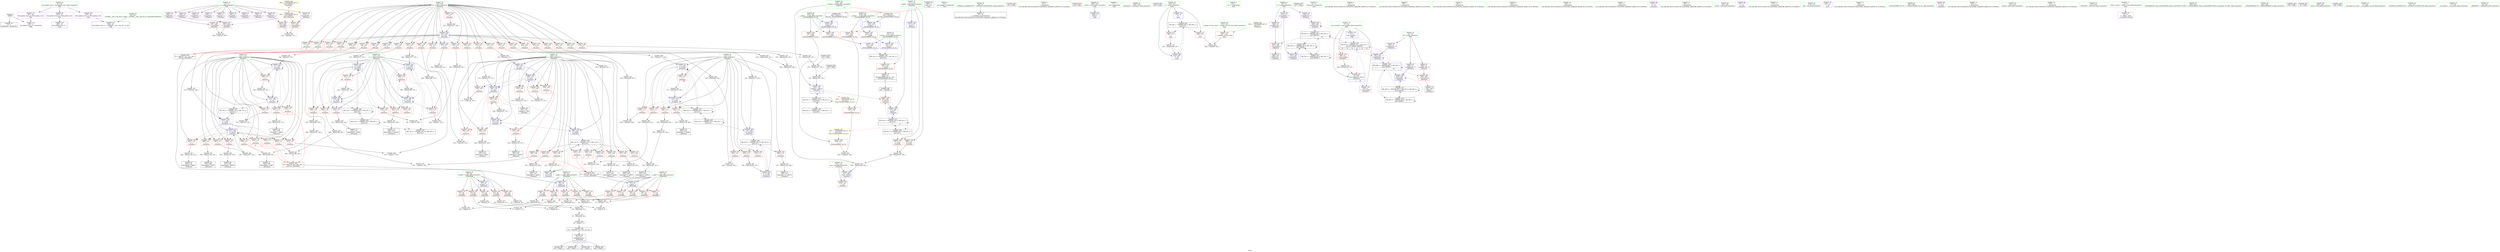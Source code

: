 digraph "SVFG" {
	label="SVFG";

	Node0x555b770b7ab0 [shape=record,color=grey,label="{NodeID: 0\nNullPtr}"];
	Node0x555b770b7ab0 -> Node0x555b770e2e60[style=solid];
	Node0x555b770b7ab0 -> Node0x555b770e6420[style=solid];
	Node0x555b77119910 [shape=record,color=yellow,style=double,label="{NodeID: 443\n26V_1 = ENCHI(MR_26V_0)\npts\{120000 \}\nFun[main]|{<s0>16}}"];
	Node0x555b77119910:s0 -> Node0x555b7710f240[style=dashed,color=red];
	Node0x555b770f8380 [shape=record,color=grey,label="{NodeID: 360\n306 = Binary(154, 305, )\n}"];
	Node0x555b770f8380 -> Node0x555b770f8500[style=solid];
	Node0x555b770e51b0 [shape=record,color=red,label="{NodeID: 194\n398\<--117\n\<--small\n_Z5main2v\n}"];
	Node0x555b770e51b0 -> Node0x555b770f5f80[style=solid];
	Node0x555b770e24f0 [shape=record,color=red,label="{NodeID: 111\n77\<--57\n\<--x.addr\n_Z6insideiii\n}"];
	Node0x555b770e24f0 -> Node0x555b770f8800[style=solid];
	Node0x555b770e0670 [shape=record,color=green,label="{NodeID: 28\n55\<--56\nD.addr\<--D.addr_field_insensitive\n_Z6insideiii\n}"];
	Node0x555b770e0670 -> Node0x555b770e1f40[style=solid];
	Node0x555b770e0670 -> Node0x555b770e2010[style=solid];
	Node0x555b770e0670 -> Node0x555b770e20e0[style=solid];
	Node0x555b770e0670 -> Node0x555b770e21b0[style=solid];
	Node0x555b770e0670 -> Node0x555b770e2280[style=solid];
	Node0x555b770e0670 -> Node0x555b770e6520[style=solid];
	Node0x555b770eb580 [shape=record,color=grey,label="{NodeID: 388\n215 = cmp(213, 214, )\n}"];
	Node0x555b770e6930 [shape=record,color=blue,label="{NodeID: 222\n111\<--140\nj\<--sub1\n_Z5main2v\n}"];
	Node0x555b770e6930 -> Node0x555b770e9660[style=dashed];
	Node0x555b770e6930 -> Node0x555b770e9730[style=dashed];
	Node0x555b770e6930 -> Node0x555b770e9800[style=dashed];
	Node0x555b770e6930 -> Node0x555b770e98d0[style=dashed];
	Node0x555b770e6930 -> Node0x555b770e6930[style=dashed];
	Node0x555b770e6930 -> Node0x555b770e6a00[style=dashed];
	Node0x555b770e6930 -> Node0x555b7710fb40[style=dashed];
	Node0x555b770e83b0 [shape=record,color=red,label="{NodeID: 139\n343\<--107\n\<--D\n_Z5main2v\n}"];
	Node0x555b770e83b0 -> Node0x555b770f7c00[style=solid];
	Node0x555b770e2f60 [shape=record,color=black,label="{NodeID: 56\n468\<--9\nmain_ret\<--\nmain\n}"];
	Node0x555b77132270 [shape=record,color=black,label="{NodeID: 499\n381 = PHI(428, )\n}"];
	Node0x555b77132270 -> Node0x555b770e5830[style=solid];
	Node0x555b770f5b00 [shape=record,color=grey,label="{NodeID: 333\n176 = Binary(177, 175, )\n}"];
	Node0x555b770f5b00 -> Node0x555b770e6ba0[style=solid];
	Node0x555b770efea0 [shape=record,color=blue,label="{NodeID: 250\n431\<--445\nretval\<--\n_ZSt3minIiERKT_S2_S2_\n}"];
	Node0x555b770efea0 -> Node0x555b77114640[style=dashed];
	Node0x555b770e9a70 [shape=record,color=red,label="{NodeID: 167\n219\<--111\n\<--j\n_Z5main2v\n|{<s0>6}}"];
	Node0x555b770e9a70:s0 -> Node0x555b771330e0[style=solid,color=red];
	Node0x555b770e4650 [shape=record,color=purple,label="{NodeID: 84\n258\<--11\narrayidx57\<--a\n_Z5main2v\n}"];
	Node0x555b770e4650 -> Node0x555b770e5420[style=solid];
	Node0x555b770df160 [shape=record,color=green,label="{NodeID: 1\n7\<--1\n__dso_handle\<--dummyObj\nGlob }"];
	Node0x555b770f8500 [shape=record,color=grey,label="{NodeID: 361\n308 = Binary(306, 307, )\n}"];
	Node0x555b770f8500 -> Node0x555b770e3bc0[style=solid];
	Node0x555b770e5280 [shape=record,color=red,label="{NodeID: 195\n415\<--121\n\<--ans\n_Z5main2v\n}"];
	Node0x555b770e25c0 [shape=record,color=red,label="{NodeID: 112\n84\<--57\n\<--x.addr\n_Z6insideiii\n}"];
	Node0x555b770e25c0 -> Node0x555b770f7780[style=solid];
	Node0x555b770e0740 [shape=record,color=green,label="{NodeID: 29\n57\<--58\nx.addr\<--x.addr_field_insensitive\n_Z6insideiii\n}"];
	Node0x555b770e0740 -> Node0x555b770e2350[style=solid];
	Node0x555b770e0740 -> Node0x555b770e2420[style=solid];
	Node0x555b770e0740 -> Node0x555b770e24f0[style=solid];
	Node0x555b770e0740 -> Node0x555b770e25c0[style=solid];
	Node0x555b770e0740 -> Node0x555b770e2690[style=solid];
	Node0x555b770e0740 -> Node0x555b770e65f0[style=solid];
	Node0x555b770eb700 [shape=record,color=grey,label="{NodeID: 389\n312 = cmp(299, 311, )\n}"];
	Node0x555b770e6a00 [shape=record,color=blue,label="{NodeID: 223\n111\<--166\nj\<--inc\n_Z5main2v\n}"];
	Node0x555b770e6a00 -> Node0x555b770e9660[style=dashed];
	Node0x555b770e6a00 -> Node0x555b770e9730[style=dashed];
	Node0x555b770e6a00 -> Node0x555b770e9800[style=dashed];
	Node0x555b770e6a00 -> Node0x555b770e98d0[style=dashed];
	Node0x555b770e6a00 -> Node0x555b770e6930[style=dashed];
	Node0x555b770e6a00 -> Node0x555b770e6a00[style=dashed];
	Node0x555b770e6a00 -> Node0x555b7710fb40[style=dashed];
	Node0x555b770e8480 [shape=record,color=red,label="{NodeID: 140\n347\<--107\n\<--D\n_Z5main2v\n}"];
	Node0x555b770e8480 -> Node0x555b770f8080[style=solid];
	Node0x555b770e3030 [shape=record,color=black,label="{NodeID: 57\n35\<--36\n\<--_ZNSt8ios_base4InitD1Ev\nCan only get source location for instruction, argument, global var or function.}"];
	Node0x555b77132440 [shape=record,color=black,label="{NodeID: 500\n412 = PHI()\n}"];
	Node0x555b770f5c80 [shape=record,color=grey,label="{NodeID: 334\n405 = Binary(399, 404, )\n}"];
	Node0x555b770f5c80 -> Node0x555b770efb60[style=solid];
	Node0x555b770eff70 [shape=record,color=blue,label="{NodeID: 251\n431\<--448\nretval\<--\n_ZSt3minIiERKT_S2_S2_\n}"];
	Node0x555b770eff70 -> Node0x555b77114640[style=dashed];
	Node0x555b770e9b40 [shape=record,color=red,label="{NodeID: 168\n236\<--111\n\<--j\n_Z5main2v\n|{<s0>7}}"];
	Node0x555b770e9b40:s0 -> Node0x555b771330e0[style=solid,color=red];
	Node0x555b770e4720 [shape=record,color=purple,label="{NodeID: 85\n294\<--11\narrayidx78\<--a\n_Z5main2v\n}"];
	Node0x555b770df1f0 [shape=record,color=green,label="{NodeID: 2\n9\<--1\n\<--dummyObj\nCan only get source location for instruction, argument, global var or function.}"];
	Node0x555b770f8680 [shape=record,color=grey,label="{NodeID: 362\n228 = Binary(98, 227, )\n}"];
	Node0x555b770f8680 -> Node0x555b770eb880[style=solid];
	Node0x555b770e5350 [shape=record,color=red,label="{NodeID: 196\n247\<--246\n\<--arrayidx49\n_Z5main2v\n}"];
	Node0x555b770e5350 -> Node0x555b770ebb80[style=solid];
	Node0x555b770e2690 [shape=record,color=red,label="{NodeID: 113\n90\<--57\n\<--x.addr\n_Z6insideiii\n}"];
	Node0x555b770e2690 -> Node0x555b770f7900[style=solid];
	Node0x555b770e0810 [shape=record,color=green,label="{NodeID: 30\n59\<--60\ny.addr\<--y.addr_field_insensitive\n_Z6insideiii\n}"];
	Node0x555b770e0810 -> Node0x555b770e2760[style=solid];
	Node0x555b770e0810 -> Node0x555b770e7030[style=solid];
	Node0x555b770e0810 -> Node0x555b770e7100[style=solid];
	Node0x555b770e0810 -> Node0x555b770e71d0[style=solid];
	Node0x555b770e0810 -> Node0x555b770e72a0[style=solid];
	Node0x555b770e0810 -> Node0x555b770e66c0[style=solid];
	Node0x555b770eb880 [shape=record,color=grey,label="{NodeID: 390\n229 = cmp(226, 228, )\n}"];
	Node0x555b770e6ad0 [shape=record,color=blue,label="{NodeID: 224\n109\<--172\ni\<--inc11\n_Z5main2v\n}"];
	Node0x555b770e6ad0 -> Node0x555b770e8890[style=dashed];
	Node0x555b770e6ad0 -> Node0x555b770e8960[style=dashed];
	Node0x555b770e6ad0 -> Node0x555b770e8a30[style=dashed];
	Node0x555b770e6ad0 -> Node0x555b770e8b00[style=dashed];
	Node0x555b770e6ad0 -> Node0x555b770e6ad0[style=dashed];
	Node0x555b770e6ad0 -> Node0x555b770e6ba0[style=dashed];
	Node0x555b770e8550 [shape=record,color=red,label="{NodeID: 141\n352\<--107\n\<--D\n_Z5main2v\n}"];
	Node0x555b770e8550 -> Node0x555b770f3880[style=solid];
	Node0x555b770e3130 [shape=record,color=black,label="{NodeID: 58\n51\<--101\n_Z6insideiii_ret\<--\n_Z6insideiii\n|{<s0>4|<s1>6|<s2>7|<s3>8}}"];
	Node0x555b770e3130:s0 -> Node0x555b77131a90[style=solid,color=blue];
	Node0x555b770e3130:s1 -> Node0x555b77131cc0[style=solid,color=blue];
	Node0x555b770e3130:s2 -> Node0x555b77131df0[style=solid,color=blue];
	Node0x555b770e3130:s3 -> Node0x555b77131f30[style=solid,color=blue];
	Node0x555b77132510 [shape=record,color=black,label="{NodeID: 501\n416 = PHI()\n}"];
	Node0x555b770f5e00 [shape=record,color=grey,label="{NodeID: 335\n403 = Binary(402, 167, )\n}"];
	Node0x555b770f5e00 -> Node0x555b770f5980[style=solid];
	Node0x555b770f0040 [shape=record,color=blue,label="{NodeID: 252\n469\<--9\nretval\<--\nmain\n}"];
	Node0x555b770e9c10 [shape=record,color=red,label="{NodeID: 169\n243\<--111\n\<--j\n_Z5main2v\n}"];
	Node0x555b770e9c10 -> Node0x555b770f9700[style=solid];
	Node0x555b770e47f0 [shape=record,color=purple,label="{NodeID: 86\n298\<--11\narrayidx81\<--a\n_Z5main2v\n}"];
	Node0x555b770e47f0 -> Node0x555b770e54f0[style=solid];
	Node0x555b770df280 [shape=record,color=green,label="{NodeID: 3\n17\<--1\n.str\<--dummyObj\nGlob }"];
	Node0x555b770f8800 [shape=record,color=grey,label="{NodeID: 363\n79 = Binary(77, 78, )\n}"];
	Node0x555b770f8800 -> Node0x555b770ec000[style=solid];
	Node0x555b770e5420 [shape=record,color=red,label="{NodeID: 197\n259\<--258\n\<--arrayidx57\n_Z5main2v\n}"];
	Node0x555b770e5420 -> Node0x555b770ebb80[style=solid];
	Node0x555b770e2760 [shape=record,color=red,label="{NodeID: 114\n65\<--59\n\<--y.addr\n_Z6insideiii\n}"];
	Node0x555b770e2760 -> Node0x555b770f4900[style=solid];
	Node0x555b770e08e0 [shape=record,color=green,label="{NodeID: 31\n104\<--105\n_Z5main2v\<--_Z5main2v_field_insensitive\n}"];
	Node0x555b770eba00 [shape=record,color=grey,label="{NodeID: 391\n75 = cmp(73, 74, )\n}"];
	Node0x555b770e6ba0 [shape=record,color=blue,label="{NodeID: 225\n109\<--176\ni\<--mul\n_Z5main2v\n}"];
	Node0x555b770e6ba0 -> Node0x555b770e8bd0[style=dashed];
	Node0x555b770e6ba0 -> Node0x555b770e8ca0[style=dashed];
	Node0x555b770e6ba0 -> Node0x555b770e8d70[style=dashed];
	Node0x555b770e6ba0 -> Node0x555b770e8e40[style=dashed];
	Node0x555b770e6ba0 -> Node0x555b770e6e10[style=dashed];
	Node0x555b770e6ba0 -> Node0x555b770e6ee0[style=dashed];
	Node0x555b770e8620 [shape=record,color=red,label="{NodeID: 142\n370\<--107\n\<--D\n_Z5main2v\n}"];
	Node0x555b770e8620 -> Node0x555b770f4780[style=solid];
	Node0x555b770e3200 [shape=record,color=black,label="{NodeID: 59\n155\<--153\nidxprom\<--add\n_Z5main2v\n}"];
	Node0x555b77132680 [shape=record,color=black,label="{NodeID: 502\n419 = PHI()\n}"];
	Node0x555b770f5f80 [shape=record,color=grey,label="{NodeID: 336\n399 = Binary(397, 398, )\n}"];
	Node0x555b770f5f80 -> Node0x555b770f5c80[style=solid];
	Node0x555b770f0110 [shape=record,color=blue,label="{NodeID: 253\n473\<--9\ni\<--\nmain\n}"];
	Node0x555b770f0110 -> Node0x555b7710e7e0[style=dashed];
	Node0x555b770e9ce0 [shape=record,color=red,label="{NodeID: 170\n255\<--111\n\<--j\n_Z5main2v\n}"];
	Node0x555b770e9ce0 -> Node0x555b770f8f80[style=solid];
	Node0x555b770e48c0 [shape=record,color=purple,label="{NodeID: 87\n303\<--11\narrayidx84\<--a\n_Z5main2v\n}"];
	Node0x555b770df310 [shape=record,color=green,label="{NodeID: 4\n19\<--1\n.str.1\<--dummyObj\nGlob }"];
	Node0x555b770f8980 [shape=record,color=grey,label="{NodeID: 364\n223 = Binary(177, 222, )\n}"];
	Node0x555b770f8980 -> Node0x555b770eef70[style=solid];
	Node0x555b770e54f0 [shape=record,color=red,label="{NodeID: 198\n299\<--298\n\<--arrayidx81\n_Z5main2v\n}"];
	Node0x555b770e54f0 -> Node0x555b770eb700[style=solid];
	Node0x555b770e7030 [shape=record,color=red,label="{NodeID: 115\n72\<--59\n\<--y.addr\n_Z6insideiii\n}"];
	Node0x555b770e7030 -> Node0x555b770f6d00[style=solid];
	Node0x555b770e09e0 [shape=record,color=green,label="{NodeID: 32\n107\<--108\nD\<--D_field_insensitive\n_Z5main2v\n}"];
	Node0x555b770e09e0 -> Node0x555b770e7370[style=solid];
	Node0x555b770e09e0 -> Node0x555b770e7440[style=solid];
	Node0x555b770e09e0 -> Node0x555b770e7510[style=solid];
	Node0x555b770e09e0 -> Node0x555b770e75e0[style=solid];
	Node0x555b770e09e0 -> Node0x555b770e76b0[style=solid];
	Node0x555b770e09e0 -> Node0x555b770e7780[style=solid];
	Node0x555b770e09e0 -> Node0x555b770e7850[style=solid];
	Node0x555b770e09e0 -> Node0x555b770e7920[style=solid];
	Node0x555b770e09e0 -> Node0x555b770e79f0[style=solid];
	Node0x555b770e09e0 -> Node0x555b770e7ac0[style=solid];
	Node0x555b770e09e0 -> Node0x555b770e7b90[style=solid];
	Node0x555b770e09e0 -> Node0x555b770e7c60[style=solid];
	Node0x555b770e09e0 -> Node0x555b770e7d30[style=solid];
	Node0x555b770e09e0 -> Node0x555b770e7e00[style=solid];
	Node0x555b770e09e0 -> Node0x555b770e7ed0[style=solid];
	Node0x555b770e09e0 -> Node0x555b770e7fa0[style=solid];
	Node0x555b770e09e0 -> Node0x555b770e8070[style=solid];
	Node0x555b770e09e0 -> Node0x555b770e8140[style=solid];
	Node0x555b770e09e0 -> Node0x555b770e8210[style=solid];
	Node0x555b770e09e0 -> Node0x555b770e82e0[style=solid];
	Node0x555b770e09e0 -> Node0x555b770e83b0[style=solid];
	Node0x555b770e09e0 -> Node0x555b770e8480[style=solid];
	Node0x555b770e09e0 -> Node0x555b770e8550[style=solid];
	Node0x555b770e09e0 -> Node0x555b770e8620[style=solid];
	Node0x555b770e09e0 -> Node0x555b770e86f0[style=solid];
	Node0x555b770e09e0 -> Node0x555b770e87c0[style=solid];
	Node0x555b770e09e0 -> Node0x555b770e6790[style=solid];
	Node0x555b770ebb80 [shape=record,color=grey,label="{NodeID: 392\n260 = cmp(247, 259, )\n}"];
	Node0x555b76cb63f0 [shape=record,color=black,label="{NodeID: 309\n101 = PHI(102, 102, 102, 102, 99, )\n}"];
	Node0x555b76cb63f0 -> Node0x555b770e3130[style=solid];
	Node0x555b770e6c70 [shape=record,color=blue,label="{NodeID: 226\n188\<--190\narrayidx19\<--\n_Z5main2v\n}"];
	Node0x555b770e6c70 -> Node0x555b770e6c70[style=dashed];
	Node0x555b770e6c70 -> Node0x555b77110f40[style=dashed];
	Node0x555b770e86f0 [shape=record,color=red,label="{NodeID: 143\n400\<--107\n\<--D\n_Z5main2v\n}"];
	Node0x555b770e86f0 -> Node0x555b770f6280[style=solid];
	Node0x555b770e32d0 [shape=record,color=black,label="{NodeID: 60\n159\<--158\nidxprom7\<--add6\n_Z5main2v\n}"];
	Node0x555b77132750 [shape=record,color=black,label="{NodeID: 503\n477 = PHI()\n}"];
	Node0x555b770f6100 [shape=record,color=grey,label="{NodeID: 337\n182 = Binary(98, 181, )\n}"];
	Node0x555b770f6100 -> Node0x555b770fa480[style=solid];
	Node0x555b770f01e0 [shape=record,color=blue,label="{NodeID: 254\n473\<--487\ni\<--inc\nmain\n}"];
	Node0x555b770f01e0 -> Node0x555b7710e7e0[style=dashed];
	Node0x555b770e9db0 [shape=record,color=red,label="{NodeID: 171\n287\<--111\n\<--j\n_Z5main2v\n}"];
	Node0x555b770e9db0 -> Node0x555b770f5200[style=solid];
	Node0x555b770e4990 [shape=record,color=purple,label="{NodeID: 88\n310\<--11\narrayidx89\<--a\n_Z5main2v\n}"];
	Node0x555b770e4990 -> Node0x555b770e55c0[style=solid];
	Node0x555b770df3a0 [shape=record,color=green,label="{NodeID: 5\n21\<--1\n_ZSt4cout\<--dummyObj\nGlob }"];
	Node0x555b770f8b00 [shape=record,color=grey,label="{NodeID: 365\n263 = Binary(154, 262, )\n}"];
	Node0x555b770f8b00 -> Node0x555b770e3880[style=solid];
	Node0x555b770e55c0 [shape=record,color=red,label="{NodeID: 199\n311\<--310\n\<--arrayidx89\n_Z5main2v\n}"];
	Node0x555b770e55c0 -> Node0x555b770eb700[style=solid];
	Node0x555b770e7100 [shape=record,color=red,label="{NodeID: 116\n78\<--59\n\<--y.addr\n_Z6insideiii\n}"];
	Node0x555b770e7100 -> Node0x555b770f8800[style=solid];
	Node0x555b770e0ab0 [shape=record,color=green,label="{NodeID: 33\n109\<--110\ni\<--i_field_insensitive\n_Z5main2v\n}"];
	Node0x555b770e0ab0 -> Node0x555b770e8890[style=solid];
	Node0x555b770e0ab0 -> Node0x555b770e8960[style=solid];
	Node0x555b770e0ab0 -> Node0x555b770e8a30[style=solid];
	Node0x555b770e0ab0 -> Node0x555b770e8b00[style=solid];
	Node0x555b770e0ab0 -> Node0x555b770e8bd0[style=solid];
	Node0x555b770e0ab0 -> Node0x555b770e8ca0[style=solid];
	Node0x555b770e0ab0 -> Node0x555b770e8d70[style=solid];
	Node0x555b770e0ab0 -> Node0x555b770e8e40[style=solid];
	Node0x555b770e0ab0 -> Node0x555b770e8f10[style=solid];
	Node0x555b770e0ab0 -> Node0x555b770e8fe0[style=solid];
	Node0x555b770e0ab0 -> Node0x555b770e90b0[style=solid];
	Node0x555b770e0ab0 -> Node0x555b770e9180[style=solid];
	Node0x555b770e0ab0 -> Node0x555b770e9250[style=solid];
	Node0x555b770e0ab0 -> Node0x555b770e9320[style=solid];
	Node0x555b770e0ab0 -> Node0x555b770e93f0[style=solid];
	Node0x555b770e0ab0 -> Node0x555b770e94c0[style=solid];
	Node0x555b770e0ab0 -> Node0x555b770e9590[style=solid];
	Node0x555b770e0ab0 -> Node0x555b770e6860[style=solid];
	Node0x555b770e0ab0 -> Node0x555b770e6ad0[style=solid];
	Node0x555b770e0ab0 -> Node0x555b770e6ba0[style=solid];
	Node0x555b770e0ab0 -> Node0x555b770e6e10[style=solid];
	Node0x555b770e0ab0 -> Node0x555b770e6ee0[style=solid];
	Node0x555b770e0ab0 -> Node0x555b770ef4e0[style=solid];
	Node0x555b770ebd00 [shape=record,color=grey,label="{NodeID: 393\n482 = cmp(480, 481, )\n}"];
	Node0x555b770f3880 [shape=record,color=grey,label="{NodeID: 310\n353 = Binary(98, 352, )\n}"];
	Node0x555b770f3880 -> Node0x555b770f9e80[style=solid];
	Node0x555b770e6d40 [shape=record,color=blue,label="{NodeID: 227\n194\<--190\narrayidx22\<--\n_Z5main2v\n}"];
	Node0x555b770e6d40 -> Node0x555b770e6d40[style=dashed];
	Node0x555b770e6d40 -> Node0x555b77110a40[style=dashed];
	Node0x555b770e87c0 [shape=record,color=red,label="{NodeID: 144\n402\<--107\n\<--D\n_Z5main2v\n}"];
	Node0x555b770e87c0 -> Node0x555b770f5e00[style=solid];
	Node0x555b770e33a0 [shape=record,color=black,label="{NodeID: 61\n187\<--186\nidxprom18\<--add17\n_Z5main2v\n}"];
	Node0x555b77132820 [shape=record,color=black,label="{NodeID: 504\n429 = PHI(117, )\n0th arg _ZSt3minIiERKT_S2_S2_ }"];
	Node0x555b77132820 -> Node0x555b770efd00[style=solid];
	Node0x555b770f6280 [shape=record,color=grey,label="{NodeID: 338\n401 = Binary(400, 167, )\n}"];
	Node0x555b770f6280 -> Node0x555b770f5980[style=solid];
	Node0x555b770e9e80 [shape=record,color=red,label="{NodeID: 172\n295\<--111\n\<--j\n_Z5main2v\n}"];
	Node0x555b770e9e80 -> Node0x555b770f7d80[style=solid];
	Node0x555b770e4a60 [shape=record,color=purple,label="{NodeID: 89\n194\<--13\narrayidx22\<--X\n_Z5main2v\n}"];
	Node0x555b770e4a60 -> Node0x555b770e6d40[style=solid];
	Node0x555b770df430 [shape=record,color=green,label="{NodeID: 6\n23\<--1\n\<--dummyObj\nCan only get source location for instruction, argument, global var or function.}"];
	Node0x555b770f8c80 [shape=record,color=grey,label="{NodeID: 366\n233 = Binary(98, 232, )\n}"];
	Node0x555b770f8c80 -> Node0x555b770f8e00[style=solid];
	Node0x555b770e5690 [shape=record,color=red,label="{NodeID: 200\n360\<--359\n\<--arrayidx118\n_Z5main2v\n}"];
	Node0x555b770e5690 -> Node0x555b770e3e30[style=solid];
	Node0x555b770e71d0 [shape=record,color=red,label="{NodeID: 117\n85\<--59\n\<--y.addr\n_Z6insideiii\n}"];
	Node0x555b770e71d0 -> Node0x555b770f7780[style=solid];
	Node0x555b770e0b80 [shape=record,color=green,label="{NodeID: 34\n111\<--112\nj\<--j_field_insensitive\n_Z5main2v\n}"];
	Node0x555b770e0b80 -> Node0x555b770e9660[style=solid];
	Node0x555b770e0b80 -> Node0x555b770e9730[style=solid];
	Node0x555b770e0b80 -> Node0x555b770e9800[style=solid];
	Node0x555b770e0b80 -> Node0x555b770e98d0[style=solid];
	Node0x555b770e0b80 -> Node0x555b770e99a0[style=solid];
	Node0x555b770e0b80 -> Node0x555b770e9a70[style=solid];
	Node0x555b770e0b80 -> Node0x555b770e9b40[style=solid];
	Node0x555b770e0b80 -> Node0x555b770e9c10[style=solid];
	Node0x555b770e0b80 -> Node0x555b770e9ce0[style=solid];
	Node0x555b770e0b80 -> Node0x555b770e9db0[style=solid];
	Node0x555b770e0b80 -> Node0x555b770e9e80[style=solid];
	Node0x555b770e0b80 -> Node0x555b770e9f50[style=solid];
	Node0x555b770e0b80 -> Node0x555b770ea020[style=solid];
	Node0x555b770e0b80 -> Node0x555b770e6930[style=solid];
	Node0x555b770e0b80 -> Node0x555b770e6a00[style=solid];
	Node0x555b770e0b80 -> Node0x555b770eeee0[style=solid];
	Node0x555b770e0b80 -> Node0x555b770ef410[style=solid];
	Node0x555b770ebe80 [shape=record,color=grey,label="{NodeID: 394\n99 = cmp(97, 9, )\n}"];
	Node0x555b770ebe80 -> Node0x555b76cb63f0[style=solid];
	Node0x555b770f3a00 [shape=record,color=grey,label="{NodeID: 311\n202 = Binary(9, 201, )\n}"];
	Node0x555b770f3a00 -> Node0x555b770e6ee0[style=solid];
	Node0x555b770e6e10 [shape=record,color=blue,label="{NodeID: 228\n109\<--198\ni\<--inc24\n_Z5main2v\n}"];
	Node0x555b770e6e10 -> Node0x555b770e8bd0[style=dashed];
	Node0x555b770e6e10 -> Node0x555b770e8ca0[style=dashed];
	Node0x555b770e6e10 -> Node0x555b770e8d70[style=dashed];
	Node0x555b770e6e10 -> Node0x555b770e8e40[style=dashed];
	Node0x555b770e6e10 -> Node0x555b770e6e10[style=dashed];
	Node0x555b770e6e10 -> Node0x555b770e6ee0[style=dashed];
	Node0x555b770e8890 [shape=record,color=red,label="{NodeID: 145\n135\<--109\n\<--i\n_Z5main2v\n}"];
	Node0x555b770e8890 -> Node0x555b770eb280[style=solid];
	Node0x555b770e3470 [shape=record,color=black,label="{NodeID: 62\n193\<--192\nidxprom21\<--add20\n_Z5main2v\n}"];
	Node0x555b771329f0 [shape=record,color=black,label="{NodeID: 505\n430 = PHI(119, )\n1st arg _ZSt3minIiERKT_S2_S2_ }"];
	Node0x555b771329f0 -> Node0x555b770efdd0[style=solid];
	Node0x555b77114640 [shape=record,color=black,label="{NodeID: 422\nMR_34V_3 = PHI(MR_34V_4, MR_34V_2, )\npts\{432 \}\n}"];
	Node0x555b77114640 -> Node0x555b770e5900[style=dashed];
	Node0x555b770f6400 [shape=record,color=grey,label="{NodeID: 339\n275 = Binary(177, 274, )\n}"];
	Node0x555b770f6400 -> Node0x555b770ef1a0[style=solid];
	Node0x555b770e9f50 [shape=record,color=red,label="{NodeID: 173\n307\<--111\n\<--j\n_Z5main2v\n}"];
	Node0x555b770e9f50 -> Node0x555b770f8500[style=solid];
	Node0x555b770e4b30 [shape=record,color=purple,label="{NodeID: 90\n265\<--13\narrayidx62\<--X\n_Z5main2v\n}"];
	Node0x555b770e4b30 -> Node0x555b770ef000[style=solid];
	Node0x555b770df4c0 [shape=record,color=green,label="{NodeID: 7\n95\<--1\n\<--dummyObj\nCan only get source location for instruction, argument, global var or function.}"];
	Node0x555b770f8e00 [shape=record,color=grey,label="{NodeID: 367\n235 = Binary(233, 234, )\n|{<s0>7}}"];
	Node0x555b770f8e00:s0 -> Node0x555b77132ee0[style=solid,color=red];
	Node0x555b770e5760 [shape=record,color=red,label="{NodeID: 201\n367\<--366\n\<--arrayidx122\n_Z5main2v\n}"];
	Node0x555b770e5760 -> Node0x555b770e3fd0[style=solid];
	Node0x555b770e72a0 [shape=record,color=red,label="{NodeID: 118\n91\<--59\n\<--y.addr\n_Z6insideiii\n}"];
	Node0x555b770e72a0 -> Node0x555b770f7900[style=solid];
	Node0x555b770e0c50 [shape=record,color=green,label="{NodeID: 35\n113\<--114\nx\<--x_field_insensitive\n_Z5main2v\n}"];
	Node0x555b770e0c50 -> Node0x555b770ea0f0[style=solid];
	Node0x555b770e0c50 -> Node0x555b770ea1c0[style=solid];
	Node0x555b770e0c50 -> Node0x555b770ea290[style=solid];
	Node0x555b770e0c50 -> Node0x555b770ea360[style=solid];
	Node0x555b770e0c50 -> Node0x555b770ea430[style=solid];
	Node0x555b770e0c50 -> Node0x555b770ea500[style=solid];
	Node0x555b770e0c50 -> Node0x555b770ea5d0[style=solid];
	Node0x555b770e0c50 -> Node0x555b770ea6a0[style=solid];
	Node0x555b770e0c50 -> Node0x555b770ea770[style=solid];
	Node0x555b770e0c50 -> Node0x555b770eef70[style=solid];
	Node0x555b770e0c50 -> Node0x555b770ef0d0[style=solid];
	Node0x555b770e0c50 -> Node0x555b770ef680[style=solid];
	Node0x555b770e0c50 -> Node0x555b770efa90[style=solid];
	Node0x555b770ec000 [shape=record,color=grey,label="{NodeID: 395\n82 = cmp(79, 81, )\n}"];
	Node0x555b770f3b80 [shape=record,color=grey,label="{NodeID: 312\n357 = Binary(154, 356, )\n}"];
	Node0x555b770f3b80 -> Node0x555b770e3d60[style=solid];
	Node0x555b770e6ee0 [shape=record,color=blue,label="{NodeID: 229\n109\<--202\ni\<--sub26\n_Z5main2v\n}"];
	Node0x555b770e6ee0 -> Node0x555b7710fa50[style=dashed];
	Node0x555b770e8960 [shape=record,color=red,label="{NodeID: 146\n148\<--109\n\<--i\n_Z5main2v\n|{<s0>4}}"];
	Node0x555b770e8960:s0 -> Node0x555b77132ee0[style=solid,color=red];
	Node0x555b770e3540 [shape=record,color=black,label="{NodeID: 63\n241\<--240\nidxprom45\<--add44\n_Z5main2v\n}"];
	Node0x555b77132b30 [shape=record,color=black,label="{NodeID: 506\n52 = PHI(147, 217, 231, 283, )\n0th arg _Z6insideiii }"];
	Node0x555b77132b30 -> Node0x555b770e6520[style=solid];
	Node0x555b770f6580 [shape=record,color=grey,label="{NodeID: 340\n186 = Binary(154, 185, )\n}"];
	Node0x555b770f6580 -> Node0x555b770e33a0[style=solid];
	Node0x555b770ea020 [shape=record,color=red,label="{NodeID: 174\n327\<--111\n\<--j\n_Z5main2v\n}"];
	Node0x555b770ea020 -> Node0x555b770f7180[style=solid];
	Node0x555b770e4c00 [shape=record,color=purple,label="{NodeID: 91\n359\<--13\narrayidx118\<--X\n_Z5main2v\n}"];
	Node0x555b770e4c00 -> Node0x555b770e5690[style=solid];
	Node0x555b770df550 [shape=record,color=green,label="{NodeID: 8\n98\<--1\n\<--dummyObj\nCan only get source location for instruction, argument, global var or function.}"];
	Node0x555b770f8f80 [shape=record,color=grey,label="{NodeID: 368\n256 = Binary(154, 255, )\n}"];
	Node0x555b770f8f80 -> Node0x555b770e37b0[style=solid];
	Node0x555b770e5830 [shape=record,color=red,label="{NodeID: 202\n384\<--381\n\<--call130\n_Z5main2v\n}"];
	Node0x555b770e5830 -> Node0x555b770ef8f0[style=solid];
	Node0x555b770e7370 [shape=record,color=red,label="{NodeID: 119\n127\<--107\n\<--D\n_Z5main2v\n}"];
	Node0x555b770e7370 -> Node0x555b770f7300[style=solid];
	Node0x555b770e0d20 [shape=record,color=green,label="{NodeID: 36\n115\<--116\ny\<--y_field_insensitive\n_Z5main2v\n}"];
	Node0x555b770e0d20 -> Node0x555b770ea840[style=solid];
	Node0x555b770e0d20 -> Node0x555b770ea910[style=solid];
	Node0x555b770e0d20 -> Node0x555b770ea9e0[style=solid];
	Node0x555b770e0d20 -> Node0x555b770eaab0[style=solid];
	Node0x555b770e0d20 -> Node0x555b770eab80[style=solid];
	Node0x555b770e0d20 -> Node0x555b770eac50[style=solid];
	Node0x555b770e0d20 -> Node0x555b770ead20[style=solid];
	Node0x555b770e0d20 -> Node0x555b770eadf0[style=solid];
	Node0x555b770e0d20 -> Node0x555b770e5010[style=solid];
	Node0x555b770e0d20 -> Node0x555b770ef1a0[style=solid];
	Node0x555b770e0d20 -> Node0x555b770ef340[style=solid];
	Node0x555b770e0d20 -> Node0x555b770ef750[style=solid];
	Node0x555b770e0d20 -> Node0x555b770ef9c0[style=solid];
	Node0x555b7710bfe0 [shape=record,color=black,label="{NodeID: 396\nMR_16V_9 = PHI(MR_16V_10, MR_16V_8, )\npts\{114 \}\n}"];
	Node0x555b7710bfe0 -> Node0x555b770ea500[style=dashed];
	Node0x555b7710bfe0 -> Node0x555b770ea5d0[style=dashed];
	Node0x555b7710bfe0 -> Node0x555b770ea6a0[style=dashed];
	Node0x555b7710bfe0 -> Node0x555b770ea770[style=dashed];
	Node0x555b7710bfe0 -> Node0x555b770efa90[style=dashed];
	Node0x555b770f3d00 [shape=record,color=grey,label="{NodeID: 313\n158 = Binary(154, 157, )\n}"];
	Node0x555b770f3d00 -> Node0x555b770e32d0[style=solid];
	Node0x555b770eeee0 [shape=record,color=blue,label="{NodeID: 230\n111\<--210\nj\<--sub30\n_Z5main2v\n}"];
	Node0x555b770eeee0 -> Node0x555b770e99a0[style=dashed];
	Node0x555b770eeee0 -> Node0x555b770e9a70[style=dashed];
	Node0x555b770eeee0 -> Node0x555b770e9b40[style=dashed];
	Node0x555b770eeee0 -> Node0x555b770e9c10[style=dashed];
	Node0x555b770eeee0 -> Node0x555b770e9ce0[style=dashed];
	Node0x555b770eeee0 -> Node0x555b770e9db0[style=dashed];
	Node0x555b770eeee0 -> Node0x555b770e9e80[style=dashed];
	Node0x555b770eeee0 -> Node0x555b770e9f50[style=dashed];
	Node0x555b770eeee0 -> Node0x555b770ea020[style=dashed];
	Node0x555b770eeee0 -> Node0x555b770ef410[style=dashed];
	Node0x555b770eeee0 -> Node0x555b7710fb40[style=dashed];
	Node0x555b770e8a30 [shape=record,color=red,label="{NodeID: 147\n152\<--109\n\<--i\n_Z5main2v\n}"];
	Node0x555b770e8a30 -> Node0x555b770f4000[style=solid];
	Node0x555b770e3610 [shape=record,color=black,label="{NodeID: 64\n245\<--244\nidxprom48\<--add47\n_Z5main2v\n}"];
	Node0x555b77132ee0 [shape=record,color=black,label="{NodeID: 507\n53 = PHI(148, 218, 235, 284, )\n1st arg _Z6insideiii }"];
	Node0x555b77132ee0 -> Node0x555b770e65f0[style=solid];
	Node0x555b770f6700 [shape=record,color=grey,label="{NodeID: 341\n271 = Binary(270, 167, )\n}"];
	Node0x555b770f6700 -> Node0x555b770ef0d0[style=solid];
	Node0x555b770ea0f0 [shape=record,color=red,label="{NodeID: 175\n226\<--113\n\<--x\n_Z5main2v\n}"];
	Node0x555b770ea0f0 -> Node0x555b770eb880[style=solid];
	Node0x555b770e4cd0 [shape=record,color=purple,label="{NodeID: 92\n188\<--15\narrayidx19\<--Y\n_Z5main2v\n}"];
	Node0x555b770e4cd0 -> Node0x555b770e6c70[style=solid];
	Node0x555b770df5e0 [shape=record,color=green,label="{NodeID: 9\n102\<--1\n\<--dummyObj\nCan only get source location for instruction, argument, global var or function.}"];
	Node0x555b770f9100 [shape=record,color=grey,label="{NodeID: 369\n252 = Binary(250, 251, )\n}"];
	Node0x555b770f9100 -> Node0x555b770e36e0[style=solid];
	Node0x555b770e5900 [shape=record,color=red,label="{NodeID: 203\n451\<--431\n\<--retval\n_ZSt3minIiERKT_S2_S2_\n}"];
	Node0x555b770e5900 -> Node0x555b770e40a0[style=solid];
	Node0x555b770e7440 [shape=record,color=red,label="{NodeID: 120\n131\<--107\n\<--D\n_Z5main2v\n}"];
	Node0x555b770e7440 -> Node0x555b770f7480[style=solid];
	Node0x555b770e0df0 [shape=record,color=green,label="{NodeID: 37\n117\<--118\nsmall\<--small_field_insensitive\n_Z5main2v\n|{|<s4>11}}"];
	Node0x555b770e0df0 -> Node0x555b770e50e0[style=solid];
	Node0x555b770e0df0 -> Node0x555b770e51b0[style=solid];
	Node0x555b770e0df0 -> Node0x555b770ef5b0[style=solid];
	Node0x555b770e0df0 -> Node0x555b770ef8f0[style=solid];
	Node0x555b770e0df0:s4 -> Node0x555b77132820[style=solid,color=red];
	Node0x555b7710c4e0 [shape=record,color=black,label="{NodeID: 397\nMR_18V_8 = PHI(MR_18V_10, MR_18V_2, )\npts\{116 \}\n}"];
	Node0x555b7710c4e0 -> Node0x555b770ef750[style=dashed];
	Node0x555b770f3e80 [shape=record,color=grey,label="{NodeID: 314\n198 = Binary(197, 167, )\n}"];
	Node0x555b770f3e80 -> Node0x555b770e6e10[style=solid];
	Node0x555b770eef70 [shape=record,color=blue,label="{NodeID: 231\n113\<--223\nx\<--mul36\n_Z5main2v\n}"];
	Node0x555b770eef70 -> Node0x555b770ea0f0[style=dashed];
	Node0x555b770eef70 -> Node0x555b770ea1c0[style=dashed];
	Node0x555b770eef70 -> Node0x555b770ea290[style=dashed];
	Node0x555b770eef70 -> Node0x555b770ea360[style=dashed];
	Node0x555b770eef70 -> Node0x555b770ea430[style=dashed];
	Node0x555b770eef70 -> Node0x555b770ef0d0[style=dashed];
	Node0x555b770eef70 -> Node0x555b77115f40[style=dashed];
	Node0x555b770e8b00 [shape=record,color=red,label="{NodeID: 148\n171\<--109\n\<--i\n_Z5main2v\n}"];
	Node0x555b770e8b00 -> Node0x555b770f4c00[style=solid];
	Node0x555b770e36e0 [shape=record,color=black,label="{NodeID: 65\n253\<--252\nidxprom53\<--sub52\n_Z5main2v\n}"];
	Node0x555b771330e0 [shape=record,color=black,label="{NodeID: 508\n54 = PHI(149, 219, 236, 288, )\n2nd arg _Z6insideiii }"];
	Node0x555b771330e0 -> Node0x555b770e66c0[style=solid];
	Node0x555b770f6880 [shape=record,color=grey,label="{NodeID: 342\n315 = Binary(154, 314, )\n}"];
	Node0x555b770f6880 -> Node0x555b770e3c90[style=solid];
	Node0x555b770ea1c0 [shape=record,color=red,label="{NodeID: 176\n232\<--113\n\<--x\n_Z5main2v\n}"];
	Node0x555b770ea1c0 -> Node0x555b770f8c80[style=solid];
	Node0x555b770e4da0 [shape=record,color=purple,label="{NodeID: 93\n317\<--15\narrayidx94\<--Y\n_Z5main2v\n}"];
	Node0x555b770e4da0 -> Node0x555b770ef270[style=solid];
	Node0x555b770df670 [shape=record,color=green,label="{NodeID: 10\n129\<--1\n\<--dummyObj\nCan only get source location for instruction, argument, global var or function.}"];
	Node0x555b770f9280 [shape=record,color=grey,label="{NodeID: 370\n249 = Binary(98, 248, )\n}"];
	Node0x555b770f9280 -> Node0x555b770f9400[style=solid];
	Node0x555b770e59d0 [shape=record,color=red,label="{NodeID: 204\n441\<--433\n\<--__a.addr\n_ZSt3minIiERKT_S2_S2_\n}"];
	Node0x555b770e59d0 -> Node0x555b770e5de0[style=solid];
	Node0x555b770e7510 [shape=record,color=red,label="{NodeID: 121\n136\<--107\n\<--D\n_Z5main2v\n}"];
	Node0x555b770e7510 -> Node0x555b770eb280[style=solid];
	Node0x555b770e0ec0 [shape=record,color=green,label="{NodeID: 38\n119\<--120\nref.tmp\<--ref.tmp_field_insensitive\n_Z5main2v\n|{|<s1>11}}"];
	Node0x555b770e0ec0 -> Node0x555b770ef820[style=solid];
	Node0x555b770e0ec0:s1 -> Node0x555b771329f0[style=solid,color=red];
	Node0x555b7710c9e0 [shape=record,color=black,label="{NodeID: 398\nMR_20V_3 = PHI(MR_20V_4, MR_20V_2, )\npts\{118 \}\n}"];
	Node0x555b7710c9e0 -> Node0x555b770e50e0[style=dashed];
	Node0x555b7710c9e0 -> Node0x555b770e51b0[style=dashed];
	Node0x555b7710c9e0 -> Node0x555b77111e40[style=dashed];
	Node0x555b770f4000 [shape=record,color=grey,label="{NodeID: 315\n153 = Binary(154, 152, )\n}"];
	Node0x555b770f4000 -> Node0x555b770e3200[style=solid];
	Node0x555b770ef000 [shape=record,color=blue,label="{NodeID: 232\n265\<--267\narrayidx62\<--\n_Z5main2v\n}"];
	Node0x555b770ef000 -> Node0x555b77117340[style=dashed];
	Node0x555b770e8bd0 [shape=record,color=red,label="{NodeID: 149\n180\<--109\n\<--i\n_Z5main2v\n}"];
	Node0x555b770e8bd0 -> Node0x555b770fa480[style=solid];
	Node0x555b770e37b0 [shape=record,color=black,label="{NodeID: 66\n257\<--256\nidxprom56\<--add55\n_Z5main2v\n}"];
	Node0x555b770f6a00 [shape=record,color=grey,label="{NodeID: 343\n280 = Binary(98, 279, )\n}"];
	Node0x555b770f6a00 -> Node0x555b770fa600[style=solid];
	Node0x555b770ea290 [shape=record,color=red,label="{NodeID: 177\n248\<--113\n\<--x\n_Z5main2v\n}"];
	Node0x555b770ea290 -> Node0x555b770f9280[style=solid];
	Node0x555b770e4e70 [shape=record,color=purple,label="{NodeID: 94\n366\<--15\narrayidx122\<--Y\n_Z5main2v\n}"];
	Node0x555b770e4e70 -> Node0x555b770e5760[style=solid];
	Node0x555b770df700 [shape=record,color=green,label="{NodeID: 11\n154\<--1\n\<--dummyObj\nCan only get source location for instruction, argument, global var or function.}"];
	Node0x555b7710f240 [shape=record,color=yellow,style=double,label="{NodeID: 454\n26V_1 = ENCHI(MR_26V_0)\npts\{120000 \}\nFun[_Z5main2v]}"];
	Node0x555b7710f240 -> Node0x555b770e5350[style=dashed];
	Node0x555b7710f240 -> Node0x555b770e5420[style=dashed];
	Node0x555b7710f240 -> Node0x555b770e54f0[style=dashed];
	Node0x555b7710f240 -> Node0x555b770e55c0[style=dashed];
	Node0x555b770f9400 [shape=record,color=grey,label="{NodeID: 371\n250 = Binary(154, 249, )\n}"];
	Node0x555b770f9400 -> Node0x555b770f9100[style=solid];
	Node0x555b770e5aa0 [shape=record,color=red,label="{NodeID: 205\n448\<--433\n\<--__a.addr\n_ZSt3minIiERKT_S2_S2_\n}"];
	Node0x555b770e5aa0 -> Node0x555b770eff70[style=solid];
	Node0x555b770e75e0 [shape=record,color=red,label="{NodeID: 122\n139\<--107\n\<--D\n_Z5main2v\n}"];
	Node0x555b770e75e0 -> Node0x555b770f7a80[style=solid];
	Node0x555b770e0f90 [shape=record,color=green,label="{NodeID: 39\n121\<--122\nans\<--ans_field_insensitive\n_Z5main2v\n}"];
	Node0x555b770e0f90 -> Node0x555b770e5280[style=solid];
	Node0x555b770e0f90 -> Node0x555b770efb60[style=solid];
	Node0x555b7710cee0 [shape=record,color=black,label="{NodeID: 399\nMR_22V_2 = PHI(MR_22V_3, MR_22V_1, )\npts\{120 \}\n}"];
	Node0x555b7710cee0 -> Node0x555b77112340[style=dashed];
	Node0x555b770f4180 [shape=record,color=grey,label="{NodeID: 316\n408 = Binary(407, 167, )\n}"];
	Node0x555b770f4180 -> Node0x555b770efc30[style=solid];
	Node0x555b770ef0d0 [shape=record,color=blue,label="{NodeID: 233\n113\<--271\nx\<--inc65\n_Z5main2v\n}"];
	Node0x555b770ef0d0 -> Node0x555b770ea0f0[style=dashed];
	Node0x555b770ef0d0 -> Node0x555b770ea1c0[style=dashed];
	Node0x555b770ef0d0 -> Node0x555b770ea290[style=dashed];
	Node0x555b770ef0d0 -> Node0x555b770ea360[style=dashed];
	Node0x555b770ef0d0 -> Node0x555b770ea430[style=dashed];
	Node0x555b770ef0d0 -> Node0x555b770ef0d0[style=dashed];
	Node0x555b770ef0d0 -> Node0x555b77115f40[style=dashed];
	Node0x555b770e8ca0 [shape=record,color=red,label="{NodeID: 150\n185\<--109\n\<--i\n_Z5main2v\n}"];
	Node0x555b770e8ca0 -> Node0x555b770f6580[style=solid];
	Node0x555b770e3880 [shape=record,color=black,label="{NodeID: 67\n264\<--263\nidxprom61\<--add60\n_Z5main2v\n}"];
	Node0x555b77115f40 [shape=record,color=black,label="{NodeID: 427\nMR_16V_7 = PHI(MR_16V_5, MR_16V_3, )\npts\{114 \}\n}"];
	Node0x555b77115f40 -> Node0x555b770eef70[style=dashed];
	Node0x555b77115f40 -> Node0x555b77110040[style=dashed];
	Node0x555b77115f40 -> Node0x555b77115f40[style=dashed];
	Node0x555b770f6b80 [shape=record,color=grey,label="{NodeID: 344\n389 = Binary(388, 167, )\n}"];
	Node0x555b770f6b80 -> Node0x555b770ef9c0[style=solid];
	Node0x555b770ea360 [shape=record,color=red,label="{NodeID: 178\n262\<--113\n\<--x\n_Z5main2v\n}"];
	Node0x555b770ea360 -> Node0x555b770f8b00[style=solid];
	Node0x555b770e4f40 [shape=record,color=purple,label="{NodeID: 95\n123\<--17\n\<--.str\n_Z5main2v\n}"];
	Node0x555b770df790 [shape=record,color=green,label="{NodeID: 12\n167\<--1\n\<--dummyObj\nCan only get source location for instruction, argument, global var or function.}"];
	Node0x555b770f9580 [shape=record,color=grey,label="{NodeID: 372\n487 = Binary(486, 167, )\n}"];
	Node0x555b770f9580 -> Node0x555b770f01e0[style=solid];
	Node0x555b770e5b70 [shape=record,color=red,label="{NodeID: 206\n439\<--435\n\<--__b.addr\n_ZSt3minIiERKT_S2_S2_\n}"];
	Node0x555b770e5b70 -> Node0x555b770e5d10[style=solid];
	Node0x555b770e76b0 [shape=record,color=red,label="{NodeID: 123\n144\<--107\n\<--D\n_Z5main2v\n}"];
	Node0x555b770e76b0 -> Node0x555b770fa180[style=solid];
	Node0x555b770e1060 [shape=record,color=green,label="{NodeID: 40\n125\<--126\nscanf\<--scanf_field_insensitive\n}"];
	Node0x555b770f4300 [shape=record,color=grey,label="{NodeID: 317\n364 = Binary(154, 363, )\n}"];
	Node0x555b770f4300 -> Node0x555b770e3f00[style=solid];
	Node0x555b770ef1a0 [shape=record,color=blue,label="{NodeID: 234\n115\<--275\ny\<--mul67\n_Z5main2v\n}"];
	Node0x555b770ef1a0 -> Node0x555b770ea840[style=dashed];
	Node0x555b770ef1a0 -> Node0x555b770ea910[style=dashed];
	Node0x555b770ef1a0 -> Node0x555b770ea9e0[style=dashed];
	Node0x555b770ef1a0 -> Node0x555b770eaab0[style=dashed];
	Node0x555b770ef1a0 -> Node0x555b770eab80[style=dashed];
	Node0x555b770ef1a0 -> Node0x555b770ef340[style=dashed];
	Node0x555b770ef1a0 -> Node0x555b77116440[style=dashed];
	Node0x555b770e8d70 [shape=record,color=red,label="{NodeID: 151\n191\<--109\n\<--i\n_Z5main2v\n}"];
	Node0x555b770e8d70 -> Node0x555b770f4480[style=solid];
	Node0x555b770e3950 [shape=record,color=black,label="{NodeID: 68\n293\<--292\nidxprom77\<--add76\n_Z5main2v\n}"];
	Node0x555b77116440 [shape=record,color=black,label="{NodeID: 428\nMR_18V_7 = PHI(MR_18V_5, MR_18V_3, )\npts\{116 \}\n}"];
	Node0x555b77116440 -> Node0x555b770ef1a0[style=dashed];
	Node0x555b77116440 -> Node0x555b77110540[style=dashed];
	Node0x555b77116440 -> Node0x555b77116440[style=dashed];
	Node0x555b770f6d00 [shape=record,color=grey,label="{NodeID: 345\n73 = Binary(71, 72, )\n}"];
	Node0x555b770f6d00 -> Node0x555b770eba00[style=solid];
	Node0x555b770ea430 [shape=record,color=red,label="{NodeID: 179\n270\<--113\n\<--x\n_Z5main2v\n}"];
	Node0x555b770ea430 -> Node0x555b770f6700[style=solid];
	Node0x555b770e1830 [shape=record,color=purple,label="{NodeID: 96\n161\<--17\n\<--.str\n_Z5main2v\n}"];
	Node0x555b770df820 [shape=record,color=green,label="{NodeID: 13\n177\<--1\n\<--dummyObj\nCan only get source location for instruction, argument, global var or function.}"];
	Node0x555b770f9700 [shape=record,color=grey,label="{NodeID: 373\n244 = Binary(154, 243, )\n}"];
	Node0x555b770f9700 -> Node0x555b770e3610[style=solid];
	Node0x555b770e5c40 [shape=record,color=red,label="{NodeID: 207\n445\<--435\n\<--__b.addr\n_ZSt3minIiERKT_S2_S2_\n}"];
	Node0x555b770e5c40 -> Node0x555b770efea0[style=solid];
	Node0x555b770e7780 [shape=record,color=red,label="{NodeID: 124\n147\<--107\n\<--D\n_Z5main2v\n|{<s0>4}}"];
	Node0x555b770e7780:s0 -> Node0x555b77132b30[style=solid,color=red];
	Node0x555b770e1160 [shape=record,color=green,label="{NodeID: 41\n374\<--375\nabs\<--abs_field_insensitive\n}"];
	Node0x555b770f4480 [shape=record,color=grey,label="{NodeID: 318\n192 = Binary(154, 191, )\n}"];
	Node0x555b770f4480 -> Node0x555b770e3470[style=solid];
	Node0x555b770ef270 [shape=record,color=blue,label="{NodeID: 235\n317\<--267\narrayidx94\<--\n_Z5main2v\n}"];
	Node0x555b770ef270 -> Node0x555b7710e2e0[style=dashed];
	Node0x555b770e8e40 [shape=record,color=red,label="{NodeID: 152\n197\<--109\n\<--i\n_Z5main2v\n}"];
	Node0x555b770e8e40 -> Node0x555b770f3e80[style=solid];
	Node0x555b770e3a20 [shape=record,color=black,label="{NodeID: 69\n297\<--296\nidxprom80\<--add79\n_Z5main2v\n}"];
	Node0x555b77116940 [shape=record,color=black,label="{NodeID: 429\nMR_28V_9 = PHI(MR_28V_6, MR_28V_5, )\npts\{140000 \}\n}"];
	Node0x555b77116940 -> Node0x555b770ef000[style=dashed];
	Node0x555b77116940 -> Node0x555b77110a40[style=dashed];
	Node0x555b77116940 -> Node0x555b77116940[style=dashed];
	Node0x555b77116940 -> Node0x555b77117340[style=dashed];
	Node0x555b770f6e80 [shape=record,color=grey,label="{NodeID: 346\n322 = Binary(321, 167, )\n}"];
	Node0x555b770f6e80 -> Node0x555b770ef340[style=solid];
	Node0x555b770ea500 [shape=record,color=red,label="{NodeID: 180\n342\<--113\n\<--x\n_Z5main2v\n}"];
	Node0x555b770ea500 -> Node0x555b770eb400[style=solid];
	Node0x555b770e1900 [shape=record,color=purple,label="{NodeID: 97\n476\<--17\n\<--.str\nmain\n}"];
	Node0x555b770df8b0 [shape=record,color=green,label="{NodeID: 14\n190\<--1\n\<--dummyObj\nCan only get source location for instruction, argument, global var or function.}"];
	Node0x555b770f9880 [shape=record,color=grey,label="{NodeID: 374\n240 = Binary(154, 239, )\n}"];
	Node0x555b770f9880 -> Node0x555b770e3540[style=solid];
	Node0x555b770e5d10 [shape=record,color=red,label="{NodeID: 208\n440\<--439\n\<--\n_ZSt3minIiERKT_S2_S2_\n}"];
	Node0x555b770e5d10 -> Node0x555b770eaf80[style=solid];
	Node0x555b770e7850 [shape=record,color=red,label="{NodeID: 125\n175\<--107\n\<--D\n_Z5main2v\n}"];
	Node0x555b770e7850 -> Node0x555b770f5b00[style=solid];
	Node0x555b770e1260 [shape=record,color=green,label="{NodeID: 42\n382\<--383\n_ZSt3minIiERKT_S2_S2_\<--_ZSt3minIiERKT_S2_S2__field_insensitive\n}"];
	Node0x555b770f4600 [shape=record,color=grey,label="{NodeID: 319\n166 = Binary(165, 167, )\n}"];
	Node0x555b770f4600 -> Node0x555b770e6a00[style=solid];
	Node0x555b770ef340 [shape=record,color=blue,label="{NodeID: 236\n115\<--322\ny\<--inc97\n_Z5main2v\n}"];
	Node0x555b770ef340 -> Node0x555b770ea840[style=dashed];
	Node0x555b770ef340 -> Node0x555b770ea910[style=dashed];
	Node0x555b770ef340 -> Node0x555b770ea9e0[style=dashed];
	Node0x555b770ef340 -> Node0x555b770eaab0[style=dashed];
	Node0x555b770ef340 -> Node0x555b770eab80[style=dashed];
	Node0x555b770ef340 -> Node0x555b770ef340[style=dashed];
	Node0x555b770ef340 -> Node0x555b77116440[style=dashed];
	Node0x555b770e8f10 [shape=record,color=red,label="{NodeID: 153\n205\<--109\n\<--i\n_Z5main2v\n}"];
	Node0x555b770e8f10 -> Node0x555b770fa000[style=solid];
	Node0x555b770e3af0 [shape=record,color=black,label="{NodeID: 70\n302\<--301\nidxprom83\<--add82\n_Z5main2v\n}"];
	Node0x555b77116e40 [shape=record,color=black,label="{NodeID: 430\nMR_30V_9 = PHI(MR_30V_6, MR_30V_5, )\npts\{160000 \}\n}"];
	Node0x555b77116e40 -> Node0x555b7710e2e0[style=dashed];
	Node0x555b77116e40 -> Node0x555b77110f40[style=dashed];
	Node0x555b77116e40 -> Node0x555b77116e40[style=dashed];
	Node0x555b770f7000 [shape=record,color=grey,label="{NodeID: 347\n292 = Binary(154, 291, )\n}"];
	Node0x555b770f7000 -> Node0x555b770e3950[style=solid];
	Node0x555b770ea5d0 [shape=record,color=red,label="{NodeID: 181\n356\<--113\n\<--x\n_Z5main2v\n}"];
	Node0x555b770ea5d0 -> Node0x555b770f3b80[style=solid];
	Node0x555b770e19d0 [shape=record,color=purple,label="{NodeID: 98\n411\<--19\n\<--.str.1\n_Z5main2v\n}"];
	Node0x555b770df970 [shape=record,color=green,label="{NodeID: 15\n267\<--1\n\<--dummyObj\nCan only get source location for instruction, argument, global var or function.}"];
	Node0x555b770f9a00 [shape=record,color=grey,label="{NodeID: 375\n96 = Binary(92, 94, )\n}"];
	Node0x555b770f9a00 -> Node0x555b770f9b80[style=solid];
	Node0x555b770e5de0 [shape=record,color=red,label="{NodeID: 209\n442\<--441\n\<--\n_ZSt3minIiERKT_S2_S2_\n}"];
	Node0x555b770e5de0 -> Node0x555b770eaf80[style=solid];
	Node0x555b770e7920 [shape=record,color=red,label="{NodeID: 126\n181\<--107\n\<--D\n_Z5main2v\n}"];
	Node0x555b770e7920 -> Node0x555b770f6100[style=solid];
	Node0x555b770e1360 [shape=record,color=green,label="{NodeID: 43\n413\<--414\nprintf\<--printf_field_insensitive\n}"];
	Node0x555b7710e2e0 [shape=record,color=black,label="{NodeID: 403\nMR_30V_6 = PHI(MR_30V_8, MR_30V_5, )\npts\{160000 \}\n}"];
	Node0x555b7710e2e0 -> Node0x555b770ef270[style=dashed];
	Node0x555b7710e2e0 -> Node0x555b7710e2e0[style=dashed];
	Node0x555b7710e2e0 -> Node0x555b77116e40[style=dashed];
	Node0x555b770f4780 [shape=record,color=grey,label="{NodeID: 320\n371 = Binary(370, 167, )\n}"];
	Node0x555b770f4780 -> Node0x555b770f5080[style=solid];
	Node0x555b770ef410 [shape=record,color=blue,label="{NodeID: 237\n111\<--328\nj\<--inc101\n_Z5main2v\n}"];
	Node0x555b770ef410 -> Node0x555b770e99a0[style=dashed];
	Node0x555b770ef410 -> Node0x555b770e9a70[style=dashed];
	Node0x555b770ef410 -> Node0x555b770e9b40[style=dashed];
	Node0x555b770ef410 -> Node0x555b770e9c10[style=dashed];
	Node0x555b770ef410 -> Node0x555b770e9ce0[style=dashed];
	Node0x555b770ef410 -> Node0x555b770e9db0[style=dashed];
	Node0x555b770ef410 -> Node0x555b770e9e80[style=dashed];
	Node0x555b770ef410 -> Node0x555b770e9f50[style=dashed];
	Node0x555b770ef410 -> Node0x555b770ea020[style=dashed];
	Node0x555b770ef410 -> Node0x555b770ef410[style=dashed];
	Node0x555b770ef410 -> Node0x555b7710fb40[style=dashed];
	Node0x555b770e8fe0 [shape=record,color=red,label="{NodeID: 154\n218\<--109\n\<--i\n_Z5main2v\n|{<s0>6}}"];
	Node0x555b770e8fe0:s0 -> Node0x555b77132ee0[style=solid,color=red];
	Node0x555b770e3bc0 [shape=record,color=black,label="{NodeID: 71\n309\<--308\nidxprom88\<--sub87\n_Z5main2v\n}"];
	Node0x555b77117340 [shape=record,color=black,label="{NodeID: 431\nMR_28V_8 = PHI(MR_28V_7, MR_28V_6, MR_28V_6, )\npts\{140000 \}\n}"];
	Node0x555b77117340 -> Node0x555b770ef000[style=dashed];
	Node0x555b77117340 -> Node0x555b77116940[style=dashed];
	Node0x555b77117340 -> Node0x555b77117340[style=dashed];
	Node0x555b770f7180 [shape=record,color=grey,label="{NodeID: 348\n328 = Binary(327, 167, )\n}"];
	Node0x555b770f7180 -> Node0x555b770ef410[style=solid];
	Node0x555b770ea6a0 [shape=record,color=red,label="{NodeID: 182\n372\<--113\n\<--x\n_Z5main2v\n}"];
	Node0x555b770e1aa0 [shape=record,color=purple,label="{NodeID: 99\n495\<--22\nllvm.global_ctors_0\<--llvm.global_ctors\nGlob }"];
	Node0x555b770e1aa0 -> Node0x555b770e6220[style=solid];
	Node0x555b770dfa70 [shape=record,color=green,label="{NodeID: 16\n337\<--1\n\<--dummyObj\nCan only get source location for instruction, argument, global var or function.}"];
	Node0x555b770f9b80 [shape=record,color=grey,label="{NodeID: 376\n97 = Binary(96, 98, )\n}"];
	Node0x555b770f9b80 -> Node0x555b770ebe80[style=solid];
	Node0x555b770e5eb0 [shape=record,color=red,label="{NodeID: 210\n481\<--471\n\<--number_of_test_cases\nmain\n}"];
	Node0x555b770e5eb0 -> Node0x555b770ebd00[style=solid];
	Node0x555b770e79f0 [shape=record,color=red,label="{NodeID: 127\n201\<--107\n\<--D\n_Z5main2v\n}"];
	Node0x555b770e79f0 -> Node0x555b770f3a00[style=solid];
	Node0x555b770e1460 [shape=record,color=green,label="{NodeID: 44\n417\<--418\n_ZNSolsEi\<--_ZNSolsEi_field_insensitive\n}"];
	Node0x555b7710e7e0 [shape=record,color=black,label="{NodeID: 404\nMR_44V_3 = PHI(MR_44V_4, MR_44V_2, )\npts\{474 \}\n}"];
	Node0x555b7710e7e0 -> Node0x555b770e5f80[style=dashed];
	Node0x555b7710e7e0 -> Node0x555b770e6050[style=dashed];
	Node0x555b7710e7e0 -> Node0x555b770f01e0[style=dashed];
	Node0x555b770f4900 [shape=record,color=grey,label="{NodeID: 321\n66 = Binary(64, 65, )\n}"];
	Node0x555b770f4900 -> Node0x555b770fa300[style=solid];
	Node0x555b770ef4e0 [shape=record,color=blue,label="{NodeID: 238\n109\<--333\ni\<--inc104\n_Z5main2v\n}"];
	Node0x555b770ef4e0 -> Node0x555b7710fa50[style=dashed];
	Node0x555b770e90b0 [shape=record,color=red,label="{NodeID: 155\n234\<--109\n\<--i\n_Z5main2v\n}"];
	Node0x555b770e90b0 -> Node0x555b770f8e00[style=solid];
	Node0x555b770e3c90 [shape=record,color=black,label="{NodeID: 72\n316\<--315\nidxprom93\<--add92\n_Z5main2v\n}"];
	Node0x555b770f7300 [shape=record,color=grey,label="{NodeID: 349\n128 = Binary(127, 129, )\n}"];
	Node0x555b770f7300 -> Node0x555b770e6790[style=solid];
	Node0x555b770ea770 [shape=record,color=red,label="{NodeID: 183\n393\<--113\n\<--x\n_Z5main2v\n}"];
	Node0x555b770ea770 -> Node0x555b770f4a80[style=solid];
	Node0x555b770e1ba0 [shape=record,color=purple,label="{NodeID: 100\n496\<--22\nllvm.global_ctors_1\<--llvm.global_ctors\nGlob }"];
	Node0x555b770e1ba0 -> Node0x555b770e6320[style=solid];
	Node0x555b770dfb70 [shape=record,color=green,label="{NodeID: 17\n4\<--6\n_ZStL8__ioinit\<--_ZStL8__ioinit_field_insensitive\nGlob }"];
	Node0x555b770dfb70 -> Node0x555b770e4170[style=solid];
	Node0x555b770f9d00 [shape=record,color=grey,label="{NodeID: 377\n94 = Binary(95, 93, )\n}"];
	Node0x555b770f9d00 -> Node0x555b770f9a00[style=solid];
	Node0x555b770e5f80 [shape=record,color=red,label="{NodeID: 211\n480\<--473\n\<--i\nmain\n}"];
	Node0x555b770e5f80 -> Node0x555b770ebd00[style=solid];
	Node0x555b770e7ac0 [shape=record,color=red,label="{NodeID: 128\n206\<--107\n\<--D\n_Z5main2v\n}"];
	Node0x555b770e7ac0 -> Node0x555b770fa000[style=solid];
	Node0x555b770e1560 [shape=record,color=green,label="{NodeID: 45\n420\<--421\n_ZSt4endlIcSt11char_traitsIcEERSt13basic_ostreamIT_T0_ES6_\<--_ZSt4endlIcSt11char_traitsIcEERSt13basic_ostreamIT_T0_ES6__field_insensitive\n}"];
	Node0x555b7710ece0 [shape=record,color=black,label="{NodeID: 405\nMR_47V_2 = PHI(MR_47V_3, MR_47V_1, )\npts\{10 140000 160000 \}\n|{<s0>16|<s1>16|<s2>16|<s3>16|<s4>16|<s5>16}}"];
	Node0x555b7710ece0:s0 -> Node0x555b770e1da0[style=dashed,color=red];
	Node0x555b7710ece0:s1 -> Node0x555b770e6c70[style=dashed,color=red];
	Node0x555b7710ece0:s2 -> Node0x555b770e6d40[style=dashed,color=red];
	Node0x555b7710ece0:s3 -> Node0x555b770efc30[style=dashed,color=red];
	Node0x555b7710ece0:s4 -> Node0x555b77110a40[style=dashed,color=red];
	Node0x555b7710ece0:s5 -> Node0x555b77110f40[style=dashed,color=red];
	Node0x555b770f4a80 [shape=record,color=grey,label="{NodeID: 322\n394 = Binary(393, 167, )\n}"];
	Node0x555b770f4a80 -> Node0x555b770efa90[style=solid];
	Node0x555b770ef5b0 [shape=record,color=blue,label="{NodeID: 239\n117\<--337\nsmall\<--\n_Z5main2v\n}"];
	Node0x555b770ef5b0 -> Node0x555b7710c9e0[style=dashed];
	Node0x555b770e9180 [shape=record,color=red,label="{NodeID: 156\n239\<--109\n\<--i\n_Z5main2v\n}"];
	Node0x555b770e9180 -> Node0x555b770f9880[style=solid];
	Node0x555b770e3d60 [shape=record,color=black,label="{NodeID: 73\n358\<--357\nidxprom117\<--add116\n_Z5main2v\n}"];
	Node0x555b770f7480 [shape=record,color=grey,label="{NodeID: 350\n132 = Binary(9, 131, )\n}"];
	Node0x555b770f7480 -> Node0x555b770e6860[style=solid];
	Node0x555b770ea840 [shape=record,color=red,label="{NodeID: 184\n278\<--115\n\<--y\n_Z5main2v\n}"];
	Node0x555b770ea840 -> Node0x555b770fa600[style=solid];
	Node0x555b770e1ca0 [shape=record,color=purple,label="{NodeID: 101\n497\<--22\nllvm.global_ctors_2\<--llvm.global_ctors\nGlob }"];
	Node0x555b770e1ca0 -> Node0x555b770e6420[style=solid];
	Node0x555b770dfc70 [shape=record,color=green,label="{NodeID: 18\n8\<--10\ncase_number\<--case_number_field_insensitive\nGlob }"];
	Node0x555b770dfc70 -> Node0x555b770e1da0[style=solid];
	Node0x555b770dfc70 -> Node0x555b770e1e70[style=solid];
	Node0x555b770dfc70 -> Node0x555b770e6120[style=solid];
	Node0x555b770dfc70 -> Node0x555b770efc30[style=solid];
	Node0x555b770f9e80 [shape=record,color=grey,label="{NodeID: 378\n354 = cmp(351, 353, )\n}"];
	Node0x555b770e6050 [shape=record,color=red,label="{NodeID: 212\n486\<--473\n\<--i\nmain\n}"];
	Node0x555b770e6050 -> Node0x555b770f9580[style=solid];
	Node0x555b770e7b90 [shape=record,color=red,label="{NodeID: 129\n209\<--107\n\<--D\n_Z5main2v\n}"];
	Node0x555b770e7b90 -> Node0x555b770f7f00[style=solid];
	Node0x555b770e1660 [shape=record,color=green,label="{NodeID: 46\n422\<--423\n_ZNSolsEPFRSoS_E\<--_ZNSolsEPFRSoS_E_field_insensitive\n}"];
	Node0x555b7710fa50 [shape=record,color=black,label="{NodeID: 406\nMR_12V_9 = PHI(MR_12V_10, MR_12V_8, )\npts\{110 \}\n}"];
	Node0x555b7710fa50 -> Node0x555b770e8f10[style=dashed];
	Node0x555b7710fa50 -> Node0x555b770e8fe0[style=dashed];
	Node0x555b7710fa50 -> Node0x555b770e90b0[style=dashed];
	Node0x555b7710fa50 -> Node0x555b770e9180[style=dashed];
	Node0x555b7710fa50 -> Node0x555b770e9250[style=dashed];
	Node0x555b7710fa50 -> Node0x555b770e9320[style=dashed];
	Node0x555b7710fa50 -> Node0x555b770e93f0[style=dashed];
	Node0x555b7710fa50 -> Node0x555b770e94c0[style=dashed];
	Node0x555b7710fa50 -> Node0x555b770e9590[style=dashed];
	Node0x555b7710fa50 -> Node0x555b770ef4e0[style=dashed];
	Node0x555b770f4c00 [shape=record,color=grey,label="{NodeID: 323\n172 = Binary(171, 167, )\n}"];
	Node0x555b770f4c00 -> Node0x555b770e6ad0[style=solid];
	Node0x555b770ef680 [shape=record,color=blue,label="{NodeID: 240\n113\<--339\nx\<--mul106\n_Z5main2v\n}"];
	Node0x555b770ef680 -> Node0x555b7710bfe0[style=dashed];
	Node0x555b770e9250 [shape=record,color=red,label="{NodeID: 157\n251\<--109\n\<--i\n_Z5main2v\n}"];
	Node0x555b770e9250 -> Node0x555b770f9100[style=solid];
	Node0x555b770e3e30 [shape=record,color=black,label="{NodeID: 74\n361\<--360\ntobool\<--\n_Z5main2v\n}"];
	Node0x555b770f7600 [shape=record,color=grey,label="{NodeID: 351\n81 = Binary(9, 80, )\n}"];
	Node0x555b770f7600 -> Node0x555b770ec000[style=solid];
	Node0x555b770ea910 [shape=record,color=red,label="{NodeID: 185\n285\<--115\n\<--y\n_Z5main2v\n}"];
	Node0x555b770ea910 -> Node0x555b770f5500[style=solid];
	Node0x555b770e1da0 [shape=record,color=red,label="{NodeID: 102\n407\<--8\n\<--case_number\n_Z5main2v\n}"];
	Node0x555b770e1da0 -> Node0x555b770f4180[style=solid];
	Node0x555b770dfd70 [shape=record,color=green,label="{NodeID: 19\n11\<--12\na\<--a_field_insensitive\nGlob }"];
	Node0x555b770dfd70 -> Node0x555b770e4240[style=solid];
	Node0x555b770dfd70 -> Node0x555b770e4310[style=solid];
	Node0x555b770dfd70 -> Node0x555b770e43e0[style=solid];
	Node0x555b770dfd70 -> Node0x555b770e44b0[style=solid];
	Node0x555b770dfd70 -> Node0x555b770e4580[style=solid];
	Node0x555b770dfd70 -> Node0x555b770e4650[style=solid];
	Node0x555b770dfd70 -> Node0x555b770e4720[style=solid];
	Node0x555b770dfd70 -> Node0x555b770e47f0[style=solid];
	Node0x555b770dfd70 -> Node0x555b770e48c0[style=solid];
	Node0x555b770dfd70 -> Node0x555b770e4990[style=solid];
	Node0x555b770fa000 [shape=record,color=grey,label="{NodeID: 379\n207 = cmp(205, 206, )\n}"];
	Node0x555b770e6120 [shape=record,color=blue,label="{NodeID: 213\n8\<--9\ncase_number\<--\nGlob }"];
	Node0x555b770e6120 -> Node0x555b7710ece0[style=dashed];
	Node0x555b770e7c60 [shape=record,color=red,label="{NodeID: 130\n214\<--107\n\<--D\n_Z5main2v\n}"];
	Node0x555b770e7c60 -> Node0x555b770eb580[style=solid];
	Node0x555b770e1760 [shape=record,color=green,label="{NodeID: 47\n431\<--432\nretval\<--retval_field_insensitive\n_ZSt3minIiERKT_S2_S2_\n}"];
	Node0x555b770e1760 -> Node0x555b770e5900[style=solid];
	Node0x555b770e1760 -> Node0x555b770efea0[style=solid];
	Node0x555b770e1760 -> Node0x555b770eff70[style=solid];
	Node0x555b77131890 [shape=record,color=black,label="{NodeID: 490\n124 = PHI()\n}"];
	Node0x555b7710fb40 [shape=record,color=black,label="{NodeID: 407\nMR_14V_6 = PHI(MR_14V_8, MR_14V_2, )\npts\{112 \}\n}"];
	Node0x555b7710fb40 -> Node0x555b770eeee0[style=dashed];
	Node0x555b770f4d80 [shape=record,color=grey,label="{NodeID: 324\n68 = Binary(9, 67, )\n}"];
	Node0x555b770f4d80 -> Node0x555b770fa300[style=solid];
	Node0x555b770ef750 [shape=record,color=blue,label="{NodeID: 241\n115\<--348\ny\<--mul111\n_Z5main2v\n}"];
	Node0x555b770ef750 -> Node0x555b770eac50[style=dashed];
	Node0x555b770ef750 -> Node0x555b770ead20[style=dashed];
	Node0x555b770ef750 -> Node0x555b770eadf0[style=dashed];
	Node0x555b770ef750 -> Node0x555b770e5010[style=dashed];
	Node0x555b770ef750 -> Node0x555b770ef9c0[style=dashed];
	Node0x555b770ef750 -> Node0x555b7710c4e0[style=dashed];
	Node0x555b770e9320 [shape=record,color=red,label="{NodeID: 158\n284\<--109\n\<--i\n_Z5main2v\n|{<s0>8}}"];
	Node0x555b770e9320:s0 -> Node0x555b77132ee0[style=solid,color=red];
	Node0x555b770e3f00 [shape=record,color=black,label="{NodeID: 75\n365\<--364\nidxprom121\<--add120\n_Z5main2v\n}"];
	Node0x555b77118740 [shape=record,color=yellow,style=double,label="{NodeID: 435\n20V_1 = ENCHI(MR_20V_0)\npts\{118 \}\nFun[_ZSt3minIiERKT_S2_S2_]}"];
	Node0x555b77118740 -> Node0x555b770e5de0[style=dashed];
	Node0x555b770f7780 [shape=record,color=grey,label="{NodeID: 352\n86 = Binary(84, 85, )\n}"];
	Node0x555b770f7780 -> Node0x555b770eb100[style=solid];
	Node0x555b770ea9e0 [shape=record,color=red,label="{NodeID: 186\n304\<--115\n\<--y\n_Z5main2v\n}"];
	Node0x555b770ea9e0 -> Node0x555b770f8200[style=solid];
	Node0x555b770e1e70 [shape=record,color=red,label="{NodeID: 103\n410\<--8\n\<--case_number\n_Z5main2v\n}"];
	Node0x555b770dfe70 [shape=record,color=green,label="{NodeID: 20\n13\<--14\nX\<--X_field_insensitive\nGlob }"];
	Node0x555b770dfe70 -> Node0x555b770e4a60[style=solid];
	Node0x555b770dfe70 -> Node0x555b770e4b30[style=solid];
	Node0x555b770dfe70 -> Node0x555b770e4c00[style=solid];
	Node0x555b770fa180 [shape=record,color=grey,label="{NodeID: 380\n145 = cmp(143, 144, )\n}"];
	Node0x555b770e6220 [shape=record,color=blue,label="{NodeID: 214\n495\<--23\nllvm.global_ctors_0\<--\nGlob }"];
	Node0x555b770e7d30 [shape=record,color=red,label="{NodeID: 131\n217\<--107\n\<--D\n_Z5main2v\n|{<s0>6}}"];
	Node0x555b770e7d30:s0 -> Node0x555b77132b30[style=solid,color=red];
	Node0x555b770e2850 [shape=record,color=green,label="{NodeID: 48\n433\<--434\n__a.addr\<--__a.addr_field_insensitive\n_ZSt3minIiERKT_S2_S2_\n}"];
	Node0x555b770e2850 -> Node0x555b770e59d0[style=solid];
	Node0x555b770e2850 -> Node0x555b770e5aa0[style=solid];
	Node0x555b770e2850 -> Node0x555b770efd00[style=solid];
	Node0x555b77131990 [shape=record,color=black,label="{NodeID: 491\n34 = PHI()\n}"];
	Node0x555b77110040 [shape=record,color=black,label="{NodeID: 408\nMR_16V_2 = PHI(MR_16V_3, MR_16V_1, )\npts\{114 \}\n}"];
	Node0x555b77110040 -> Node0x555b770eef70[style=dashed];
	Node0x555b77110040 -> Node0x555b770ef680[style=dashed];
	Node0x555b77110040 -> Node0x555b77110040[style=dashed];
	Node0x555b77110040 -> Node0x555b77115f40[style=dashed];
	Node0x555b770f4f00 [shape=record,color=grey,label="{NodeID: 325\n379 = Binary(376, 378, )\n}"];
	Node0x555b770f4f00 -> Node0x555b770ef820[style=solid];
	Node0x555b770ef820 [shape=record,color=blue,label="{NodeID: 242\n119\<--379\nref.tmp\<--add129\n_Z5main2v\n|{|<s2>11}}"];
	Node0x555b770ef820 -> Node0x555b770e5830[style=dashed];
	Node0x555b770ef820 -> Node0x555b77112340[style=dashed];
	Node0x555b770ef820:s2 -> Node0x555b77119260[style=dashed,color=red];
	Node0x555b770e93f0 [shape=record,color=red,label="{NodeID: 159\n291\<--109\n\<--i\n_Z5main2v\n}"];
	Node0x555b770e93f0 -> Node0x555b770f7000[style=solid];
	Node0x555b770e3fd0 [shape=record,color=black,label="{NodeID: 76\n368\<--367\ntobool123\<--\n_Z5main2v\n}"];
	Node0x555b77119260 [shape=record,color=yellow,style=double,label="{NodeID: 436\n22V_1 = ENCHI(MR_22V_0)\npts\{120 \}\nFun[_ZSt3minIiERKT_S2_S2_]}"];
	Node0x555b77119260 -> Node0x555b770e5d10[style=dashed];
	Node0x555b770f7900 [shape=record,color=grey,label="{NodeID: 353\n92 = Binary(90, 91, )\n}"];
	Node0x555b770f7900 -> Node0x555b770f9a00[style=solid];
	Node0x555b770eaab0 [shape=record,color=red,label="{NodeID: 187\n314\<--115\n\<--y\n_Z5main2v\n}"];
	Node0x555b770eaab0 -> Node0x555b770f6880[style=solid];
	Node0x555b770e1f40 [shape=record,color=red,label="{NodeID: 104\n67\<--55\n\<--D.addr\n_Z6insideiii\n}"];
	Node0x555b770e1f40 -> Node0x555b770f4d80[style=solid];
	Node0x555b770dff70 [shape=record,color=green,label="{NodeID: 21\n15\<--16\nY\<--Y_field_insensitive\nGlob }"];
	Node0x555b770dff70 -> Node0x555b770e4cd0[style=solid];
	Node0x555b770dff70 -> Node0x555b770e4da0[style=solid];
	Node0x555b770dff70 -> Node0x555b770e4e70[style=solid];
	Node0x555b770fa300 [shape=record,color=grey,label="{NodeID: 381\n69 = cmp(66, 68, )\n}"];
	Node0x555b770e6320 [shape=record,color=blue,label="{NodeID: 215\n496\<--24\nllvm.global_ctors_1\<--_GLOBAL__sub_I_rng..58_0_0.cpp\nGlob }"];
	Node0x555b770e7e00 [shape=record,color=red,label="{NodeID: 132\n222\<--107\n\<--D\n_Z5main2v\n}"];
	Node0x555b770e7e00 -> Node0x555b770f8980[style=solid];
	Node0x555b770e2920 [shape=record,color=green,label="{NodeID: 49\n435\<--436\n__b.addr\<--__b.addr_field_insensitive\n_ZSt3minIiERKT_S2_S2_\n}"];
	Node0x555b770e2920 -> Node0x555b770e5b70[style=solid];
	Node0x555b770e2920 -> Node0x555b770e5c40[style=solid];
	Node0x555b770e2920 -> Node0x555b770efdd0[style=solid];
	Node0x555b77131a90 [shape=record,color=black,label="{NodeID: 492\n150 = PHI(51, )\n}"];
	Node0x555b77110540 [shape=record,color=black,label="{NodeID: 409\nMR_18V_2 = PHI(MR_18V_3, MR_18V_1, )\npts\{116 \}\n}"];
	Node0x555b77110540 -> Node0x555b770ef1a0[style=dashed];
	Node0x555b77110540 -> Node0x555b7710c4e0[style=dashed];
	Node0x555b77110540 -> Node0x555b77110540[style=dashed];
	Node0x555b77110540 -> Node0x555b77116440[style=dashed];
	Node0x555b770f5080 [shape=record,color=grey,label="{NodeID: 326\n376 = Binary(371, 373, )\n}"];
	Node0x555b770f5080 -> Node0x555b770f4f00[style=solid];
	Node0x555b770ef8f0 [shape=record,color=blue,label="{NodeID: 243\n117\<--384\nsmall\<--\n_Z5main2v\n}"];
	Node0x555b770ef8f0 -> Node0x555b77111e40[style=dashed];
	Node0x555b770e94c0 [shape=record,color=red,label="{NodeID: 160\n300\<--109\n\<--i\n_Z5main2v\n}"];
	Node0x555b770e94c0 -> Node0x555b770f5680[style=solid];
	Node0x555b770e40a0 [shape=record,color=black,label="{NodeID: 77\n428\<--451\n_ZSt3minIiERKT_S2_S2__ret\<--\n_ZSt3minIiERKT_S2_S2_\n|{<s0>11}}"];
	Node0x555b770e40a0:s0 -> Node0x555b77132270[style=solid,color=blue];
	Node0x555b770f7a80 [shape=record,color=grey,label="{NodeID: 354\n140 = Binary(9, 139, )\n}"];
	Node0x555b770f7a80 -> Node0x555b770e6930[style=solid];
	Node0x555b770eab80 [shape=record,color=red,label="{NodeID: 188\n321\<--115\n\<--y\n_Z5main2v\n}"];
	Node0x555b770eab80 -> Node0x555b770f6e80[style=solid];
	Node0x555b770e2010 [shape=record,color=red,label="{NodeID: 105\n74\<--55\n\<--D.addr\n_Z6insideiii\n}"];
	Node0x555b770e2010 -> Node0x555b770eba00[style=solid];
	Node0x555b770e0070 [shape=record,color=green,label="{NodeID: 22\n22\<--26\nllvm.global_ctors\<--llvm.global_ctors_field_insensitive\nGlob }"];
	Node0x555b770e0070 -> Node0x555b770e1aa0[style=solid];
	Node0x555b770e0070 -> Node0x555b770e1ba0[style=solid];
	Node0x555b770e0070 -> Node0x555b770e1ca0[style=solid];
	Node0x555b770fa480 [shape=record,color=grey,label="{NodeID: 382\n183 = cmp(180, 182, )\n}"];
	Node0x555b770e6420 [shape=record,color=blue, style = dotted,label="{NodeID: 216\n497\<--3\nllvm.global_ctors_2\<--dummyVal\nGlob }"];
	Node0x555b770e7ed0 [shape=record,color=red,label="{NodeID: 133\n227\<--107\n\<--D\n_Z5main2v\n}"];
	Node0x555b770e7ed0 -> Node0x555b770f8680[style=solid];
	Node0x555b770e29f0 [shape=record,color=green,label="{NodeID: 50\n466\<--467\nmain\<--main_field_insensitive\n}"];
	Node0x555b77131bf0 [shape=record,color=black,label="{NodeID: 493\n162 = PHI()\n}"];
	Node0x555b77110a40 [shape=record,color=black,label="{NodeID: 410\nMR_28V_4 = PHI(MR_28V_5, MR_28V_2, )\npts\{140000 \}\n|{|<s5>16}}"];
	Node0x555b77110a40 -> Node0x555b770e5690[style=dashed];
	Node0x555b77110a40 -> Node0x555b770ef000[style=dashed];
	Node0x555b77110a40 -> Node0x555b77110a40[style=dashed];
	Node0x555b77110a40 -> Node0x555b77116940[style=dashed];
	Node0x555b77110a40 -> Node0x555b77117340[style=dashed];
	Node0x555b77110a40:s5 -> Node0x555b7710ece0[style=dashed,color=blue];
	Node0x555b770f5200 [shape=record,color=grey,label="{NodeID: 327\n288 = Binary(286, 287, )\n|{<s0>8}}"];
	Node0x555b770f5200:s0 -> Node0x555b771330e0[style=solid,color=red];
	Node0x555b770ef9c0 [shape=record,color=blue,label="{NodeID: 244\n115\<--389\ny\<--inc133\n_Z5main2v\n}"];
	Node0x555b770ef9c0 -> Node0x555b770eac50[style=dashed];
	Node0x555b770ef9c0 -> Node0x555b770ead20[style=dashed];
	Node0x555b770ef9c0 -> Node0x555b770eadf0[style=dashed];
	Node0x555b770ef9c0 -> Node0x555b770e5010[style=dashed];
	Node0x555b770ef9c0 -> Node0x555b770ef9c0[style=dashed];
	Node0x555b770ef9c0 -> Node0x555b7710c4e0[style=dashed];
	Node0x555b770e9590 [shape=record,color=red,label="{NodeID: 161\n332\<--109\n\<--i\n_Z5main2v\n}"];
	Node0x555b770e9590 -> Node0x555b770f5380[style=solid];
	Node0x555b770e4170 [shape=record,color=purple,label="{NodeID: 78\n33\<--4\n\<--_ZStL8__ioinit\n__cxx_global_var_init\n}"];
	Node0x555b770f7c00 [shape=record,color=grey,label="{NodeID: 355\n344 = Binary(98, 343, )\n}"];
	Node0x555b770f7c00 -> Node0x555b770eb400[style=solid];
	Node0x555b770eac50 [shape=record,color=red,label="{NodeID: 189\n351\<--115\n\<--y\n_Z5main2v\n}"];
	Node0x555b770eac50 -> Node0x555b770f9e80[style=solid];
	Node0x555b770e20e0 [shape=record,color=red,label="{NodeID: 106\n80\<--55\n\<--D.addr\n_Z6insideiii\n}"];
	Node0x555b770e20e0 -> Node0x555b770f7600[style=solid];
	Node0x555b770e0170 [shape=record,color=green,label="{NodeID: 23\n27\<--28\n__cxx_global_var_init\<--__cxx_global_var_init_field_insensitive\n}"];
	Node0x555b770fa600 [shape=record,color=grey,label="{NodeID: 383\n281 = cmp(278, 280, )\n}"];
	Node0x555b770e6520 [shape=record,color=blue,label="{NodeID: 217\n55\<--52\nD.addr\<--D\n_Z6insideiii\n}"];
	Node0x555b770e6520 -> Node0x555b770e1f40[style=dashed];
	Node0x555b770e6520 -> Node0x555b770e2010[style=dashed];
	Node0x555b770e6520 -> Node0x555b770e20e0[style=dashed];
	Node0x555b770e6520 -> Node0x555b770e21b0[style=dashed];
	Node0x555b770e6520 -> Node0x555b770e2280[style=dashed];
	Node0x555b770e7fa0 [shape=record,color=red,label="{NodeID: 134\n231\<--107\n\<--D\n_Z5main2v\n|{<s0>7}}"];
	Node0x555b770e7fa0:s0 -> Node0x555b77132b30[style=solid,color=red];
	Node0x555b770e2af0 [shape=record,color=green,label="{NodeID: 51\n469\<--470\nretval\<--retval_field_insensitive\nmain\n}"];
	Node0x555b770e2af0 -> Node0x555b770f0040[style=solid];
	Node0x555b77131cc0 [shape=record,color=black,label="{NodeID: 494\n220 = PHI(51, )\n}"];
	Node0x555b77110f40 [shape=record,color=black,label="{NodeID: 411\nMR_30V_4 = PHI(MR_30V_5, MR_30V_2, )\npts\{160000 \}\n|{|<s4>16}}"];
	Node0x555b77110f40 -> Node0x555b770e5760[style=dashed];
	Node0x555b77110f40 -> Node0x555b7710e2e0[style=dashed];
	Node0x555b77110f40 -> Node0x555b77110f40[style=dashed];
	Node0x555b77110f40 -> Node0x555b77116e40[style=dashed];
	Node0x555b77110f40:s4 -> Node0x555b7710ece0[style=dashed,color=blue];
	Node0x555b770f5380 [shape=record,color=grey,label="{NodeID: 328\n333 = Binary(332, 167, )\n}"];
	Node0x555b770f5380 -> Node0x555b770ef4e0[style=solid];
	Node0x555b770efa90 [shape=record,color=blue,label="{NodeID: 245\n113\<--394\nx\<--inc136\n_Z5main2v\n}"];
	Node0x555b770efa90 -> Node0x555b7710bfe0[style=dashed];
	Node0x555b770e9660 [shape=record,color=red,label="{NodeID: 162\n143\<--111\n\<--j\n_Z5main2v\n}"];
	Node0x555b770e9660 -> Node0x555b770fa180[style=solid];
	Node0x555b770e4240 [shape=record,color=purple,label="{NodeID: 79\n156\<--11\narrayidx\<--a\n_Z5main2v\n}"];
	Node0x555b770f7d80 [shape=record,color=grey,label="{NodeID: 356\n296 = Binary(154, 295, )\n}"];
	Node0x555b770f7d80 -> Node0x555b770e3a20[style=solid];
	Node0x555b770ead20 [shape=record,color=red,label="{NodeID: 190\n363\<--115\n\<--y\n_Z5main2v\n}"];
	Node0x555b770ead20 -> Node0x555b770f4300[style=solid];
	Node0x555b770e21b0 [shape=record,color=red,label="{NodeID: 107\n87\<--55\n\<--D.addr\n_Z6insideiii\n}"];
	Node0x555b770e21b0 -> Node0x555b770eb100[style=solid];
	Node0x555b770e0270 [shape=record,color=green,label="{NodeID: 24\n31\<--32\n_ZNSt8ios_base4InitC1Ev\<--_ZNSt8ios_base4InitC1Ev_field_insensitive\n}"];
	Node0x555b770eaf80 [shape=record,color=grey,label="{NodeID: 384\n443 = cmp(440, 442, )\n}"];
	Node0x555b770e65f0 [shape=record,color=blue,label="{NodeID: 218\n57\<--53\nx.addr\<--x\n_Z6insideiii\n}"];
	Node0x555b770e65f0 -> Node0x555b770e2350[style=dashed];
	Node0x555b770e65f0 -> Node0x555b770e2420[style=dashed];
	Node0x555b770e65f0 -> Node0x555b770e24f0[style=dashed];
	Node0x555b770e65f0 -> Node0x555b770e25c0[style=dashed];
	Node0x555b770e65f0 -> Node0x555b770e2690[style=dashed];
	Node0x555b770e8070 [shape=record,color=red,label="{NodeID: 135\n274\<--107\n\<--D\n_Z5main2v\n}"];
	Node0x555b770e8070 -> Node0x555b770f6400[style=solid];
	Node0x555b770e2bc0 [shape=record,color=green,label="{NodeID: 52\n471\<--472\nnumber_of_test_cases\<--number_of_test_cases_field_insensitive\nmain\n}"];
	Node0x555b770e2bc0 -> Node0x555b770e5eb0[style=solid];
	Node0x555b77131df0 [shape=record,color=black,label="{NodeID: 495\n237 = PHI(51, )\n}"];
	Node0x555b770f5500 [shape=record,color=grey,label="{NodeID: 329\n286 = Binary(98, 285, )\n}"];
	Node0x555b770f5500 -> Node0x555b770f5200[style=solid];
	Node0x555b770efb60 [shape=record,color=blue,label="{NodeID: 246\n121\<--405\nans\<--sub142\n_Z5main2v\n}"];
	Node0x555b770efb60 -> Node0x555b770e5280[style=dashed];
	Node0x555b770e9730 [shape=record,color=red,label="{NodeID: 163\n149\<--111\n\<--j\n_Z5main2v\n|{<s0>4}}"];
	Node0x555b770e9730:s0 -> Node0x555b771330e0[style=solid,color=red];
	Node0x555b770e4310 [shape=record,color=purple,label="{NodeID: 80\n160\<--11\narrayidx8\<--a\n_Z5main2v\n}"];
	Node0x555b770f7f00 [shape=record,color=grey,label="{NodeID: 357\n210 = Binary(9, 209, )\n}"];
	Node0x555b770f7f00 -> Node0x555b770eeee0[style=solid];
	Node0x555b770eadf0 [shape=record,color=red,label="{NodeID: 191\n377\<--115\n\<--y\n_Z5main2v\n}"];
	Node0x555b770e2280 [shape=record,color=red,label="{NodeID: 108\n93\<--55\n\<--D.addr\n_Z6insideiii\n}"];
	Node0x555b770e2280 -> Node0x555b770f9d00[style=solid];
	Node0x555b770e0370 [shape=record,color=green,label="{NodeID: 25\n37\<--38\n__cxa_atexit\<--__cxa_atexit_field_insensitive\n}"];
	Node0x555b770eb100 [shape=record,color=grey,label="{NodeID: 385\n88 = cmp(86, 87, )\n}"];
	Node0x555b770e66c0 [shape=record,color=blue,label="{NodeID: 219\n59\<--54\ny.addr\<--y\n_Z6insideiii\n}"];
	Node0x555b770e66c0 -> Node0x555b770e2760[style=dashed];
	Node0x555b770e66c0 -> Node0x555b770e7030[style=dashed];
	Node0x555b770e66c0 -> Node0x555b770e7100[style=dashed];
	Node0x555b770e66c0 -> Node0x555b770e71d0[style=dashed];
	Node0x555b770e66c0 -> Node0x555b770e72a0[style=dashed];
	Node0x555b770e8140 [shape=record,color=red,label="{NodeID: 136\n279\<--107\n\<--D\n_Z5main2v\n}"];
	Node0x555b770e8140 -> Node0x555b770f6a00[style=solid];
	Node0x555b770e2c90 [shape=record,color=green,label="{NodeID: 53\n473\<--474\ni\<--i_field_insensitive\nmain\n}"];
	Node0x555b770e2c90 -> Node0x555b770e5f80[style=solid];
	Node0x555b770e2c90 -> Node0x555b770e6050[style=solid];
	Node0x555b770e2c90 -> Node0x555b770f0110[style=solid];
	Node0x555b770e2c90 -> Node0x555b770f01e0[style=solid];
	Node0x555b77131f30 [shape=record,color=black,label="{NodeID: 496\n289 = PHI(51, )\n}"];
	Node0x555b770f5680 [shape=record,color=grey,label="{NodeID: 330\n301 = Binary(154, 300, )\n}"];
	Node0x555b770f5680 -> Node0x555b770e3af0[style=solid];
	Node0x555b770efc30 [shape=record,color=blue,label="{NodeID: 247\n8\<--408\ncase_number\<--inc143\n_Z5main2v\n|{|<s1>16}}"];
	Node0x555b770efc30 -> Node0x555b770e1e70[style=dashed];
	Node0x555b770efc30:s1 -> Node0x555b7710ece0[style=dashed,color=blue];
	Node0x555b770e9800 [shape=record,color=red,label="{NodeID: 164\n157\<--111\n\<--j\n_Z5main2v\n}"];
	Node0x555b770e9800 -> Node0x555b770f3d00[style=solid];
	Node0x555b770e43e0 [shape=record,color=purple,label="{NodeID: 81\n242\<--11\narrayidx46\<--a\n_Z5main2v\n}"];
	Node0x555b770f8080 [shape=record,color=grey,label="{NodeID: 358\n348 = Binary(177, 347, )\n}"];
	Node0x555b770f8080 -> Node0x555b770ef750[style=solid];
	Node0x555b770e5010 [shape=record,color=red,label="{NodeID: 192\n388\<--115\n\<--y\n_Z5main2v\n}"];
	Node0x555b770e5010 -> Node0x555b770f6b80[style=solid];
	Node0x555b770e2350 [shape=record,color=red,label="{NodeID: 109\n64\<--57\n\<--x.addr\n_Z6insideiii\n}"];
	Node0x555b770e2350 -> Node0x555b770f4900[style=solid];
	Node0x555b770e0470 [shape=record,color=green,label="{NodeID: 26\n36\<--42\n_ZNSt8ios_base4InitD1Ev\<--_ZNSt8ios_base4InitD1Ev_field_insensitive\n}"];
	Node0x555b770e0470 -> Node0x555b770e3030[style=solid];
	Node0x555b770eb280 [shape=record,color=grey,label="{NodeID: 386\n137 = cmp(135, 136, )\n}"];
	Node0x555b770e6790 [shape=record,color=blue,label="{NodeID: 220\n107\<--128\nD\<--dec\n_Z5main2v\n}"];
	Node0x555b770e6790 -> Node0x555b770e7440[style=dashed];
	Node0x555b770e6790 -> Node0x555b770e7510[style=dashed];
	Node0x555b770e6790 -> Node0x555b770e75e0[style=dashed];
	Node0x555b770e6790 -> Node0x555b770e76b0[style=dashed];
	Node0x555b770e6790 -> Node0x555b770e7780[style=dashed];
	Node0x555b770e6790 -> Node0x555b770e7850[style=dashed];
	Node0x555b770e6790 -> Node0x555b770e7920[style=dashed];
	Node0x555b770e6790 -> Node0x555b770e79f0[style=dashed];
	Node0x555b770e6790 -> Node0x555b770e7ac0[style=dashed];
	Node0x555b770e6790 -> Node0x555b770e7b90[style=dashed];
	Node0x555b770e6790 -> Node0x555b770e7c60[style=dashed];
	Node0x555b770e6790 -> Node0x555b770e7d30[style=dashed];
	Node0x555b770e6790 -> Node0x555b770e7e00[style=dashed];
	Node0x555b770e6790 -> Node0x555b770e7ed0[style=dashed];
	Node0x555b770e6790 -> Node0x555b770e7fa0[style=dashed];
	Node0x555b770e6790 -> Node0x555b770e8070[style=dashed];
	Node0x555b770e6790 -> Node0x555b770e8140[style=dashed];
	Node0x555b770e6790 -> Node0x555b770e8210[style=dashed];
	Node0x555b770e6790 -> Node0x555b770e82e0[style=dashed];
	Node0x555b770e6790 -> Node0x555b770e83b0[style=dashed];
	Node0x555b770e6790 -> Node0x555b770e8480[style=dashed];
	Node0x555b770e6790 -> Node0x555b770e8550[style=dashed];
	Node0x555b770e6790 -> Node0x555b770e8620[style=dashed];
	Node0x555b770e6790 -> Node0x555b770e86f0[style=dashed];
	Node0x555b770e6790 -> Node0x555b770e87c0[style=dashed];
	Node0x555b770e8210 [shape=record,color=red,label="{NodeID: 137\n283\<--107\n\<--D\n_Z5main2v\n|{<s0>8}}"];
	Node0x555b770e8210:s0 -> Node0x555b77132b30[style=solid,color=red];
	Node0x555b770e2d60 [shape=record,color=green,label="{NodeID: 54\n24\<--491\n_GLOBAL__sub_I_rng..58_0_0.cpp\<--_GLOBAL__sub_I_rng..58_0_0.cpp_field_insensitive\n}"];
	Node0x555b770e2d60 -> Node0x555b770e6320[style=solid];
	Node0x555b77132070 [shape=record,color=black,label="{NodeID: 497\n373 = PHI()\n}"];
	Node0x555b77132070 -> Node0x555b770f5080[style=solid];
	Node0x555b77111e40 [shape=record,color=black,label="{NodeID: 414\nMR_20V_4 = PHI(MR_20V_6, MR_20V_3, )\npts\{118 \}\n|{|<s4>11}}"];
	Node0x555b77111e40 -> Node0x555b770e5830[style=dashed];
	Node0x555b77111e40 -> Node0x555b770ef8f0[style=dashed];
	Node0x555b77111e40 -> Node0x555b7710c9e0[style=dashed];
	Node0x555b77111e40 -> Node0x555b77111e40[style=dashed];
	Node0x555b77111e40:s4 -> Node0x555b77118740[style=dashed,color=red];
	Node0x555b770f5800 [shape=record,color=grey,label="{NodeID: 331\n339 = Binary(177, 338, )\n}"];
	Node0x555b770f5800 -> Node0x555b770ef680[style=solid];
	Node0x555b770efd00 [shape=record,color=blue,label="{NodeID: 248\n433\<--429\n__a.addr\<--__a\n_ZSt3minIiERKT_S2_S2_\n}"];
	Node0x555b770efd00 -> Node0x555b770e59d0[style=dashed];
	Node0x555b770efd00 -> Node0x555b770e5aa0[style=dashed];
	Node0x555b770e98d0 [shape=record,color=red,label="{NodeID: 165\n165\<--111\n\<--j\n_Z5main2v\n}"];
	Node0x555b770e98d0 -> Node0x555b770f4600[style=solid];
	Node0x555b770e44b0 [shape=record,color=purple,label="{NodeID: 82\n246\<--11\narrayidx49\<--a\n_Z5main2v\n}"];
	Node0x555b770e44b0 -> Node0x555b770e5350[style=solid];
	Node0x555b77119830 [shape=record,color=yellow,style=double,label="{NodeID: 442\n42V_1 = ENCHI(MR_42V_0)\npts\{472 \}\nFun[main]}"];
	Node0x555b77119830 -> Node0x555b770e5eb0[style=dashed];
	Node0x555b770f8200 [shape=record,color=grey,label="{NodeID: 359\n305 = Binary(98, 304, )\n}"];
	Node0x555b770f8200 -> Node0x555b770f8380[style=solid];
	Node0x555b770e50e0 [shape=record,color=red,label="{NodeID: 193\n397\<--117\n\<--small\n_Z5main2v\n}"];
	Node0x555b770e50e0 -> Node0x555b770f5f80[style=solid];
	Node0x555b770e2420 [shape=record,color=red,label="{NodeID: 110\n71\<--57\n\<--x.addr\n_Z6insideiii\n}"];
	Node0x555b770e2420 -> Node0x555b770f6d00[style=solid];
	Node0x555b770e0570 [shape=record,color=green,label="{NodeID: 27\n49\<--50\n_Z6insideiii\<--_Z6insideiii_field_insensitive\n}"];
	Node0x555b770eb400 [shape=record,color=grey,label="{NodeID: 387\n345 = cmp(342, 344, )\n}"];
	Node0x555b770e6860 [shape=record,color=blue,label="{NodeID: 221\n109\<--132\ni\<--sub\n_Z5main2v\n}"];
	Node0x555b770e6860 -> Node0x555b770e8890[style=dashed];
	Node0x555b770e6860 -> Node0x555b770e8960[style=dashed];
	Node0x555b770e6860 -> Node0x555b770e8a30[style=dashed];
	Node0x555b770e6860 -> Node0x555b770e8b00[style=dashed];
	Node0x555b770e6860 -> Node0x555b770e6ad0[style=dashed];
	Node0x555b770e6860 -> Node0x555b770e6ba0[style=dashed];
	Node0x555b770e82e0 [shape=record,color=red,label="{NodeID: 138\n338\<--107\n\<--D\n_Z5main2v\n}"];
	Node0x555b770e82e0 -> Node0x555b770f5800[style=solid];
	Node0x555b770e2e60 [shape=record,color=black,label="{NodeID: 55\n2\<--3\ndummyVal\<--dummyVal\n}"];
	Node0x555b77132170 [shape=record,color=black,label="{NodeID: 498\n378 = PHI()\n}"];
	Node0x555b77132170 -> Node0x555b770f4f00[style=solid];
	Node0x555b77112340 [shape=record,color=black,label="{NodeID: 415\nMR_22V_3 = PHI(MR_22V_5, MR_22V_2, )\npts\{120 \}\n}"];
	Node0x555b77112340 -> Node0x555b770ef820[style=dashed];
	Node0x555b77112340 -> Node0x555b7710cee0[style=dashed];
	Node0x555b77112340 -> Node0x555b77112340[style=dashed];
	Node0x555b770f5980 [shape=record,color=grey,label="{NodeID: 332\n404 = Binary(401, 403, )\n}"];
	Node0x555b770f5980 -> Node0x555b770f5c80[style=solid];
	Node0x555b770efdd0 [shape=record,color=blue,label="{NodeID: 249\n435\<--430\n__b.addr\<--__b\n_ZSt3minIiERKT_S2_S2_\n}"];
	Node0x555b770efdd0 -> Node0x555b770e5b70[style=dashed];
	Node0x555b770efdd0 -> Node0x555b770e5c40[style=dashed];
	Node0x555b770e99a0 [shape=record,color=red,label="{NodeID: 166\n213\<--111\n\<--j\n_Z5main2v\n}"];
	Node0x555b770e99a0 -> Node0x555b770eb580[style=solid];
	Node0x555b770e4580 [shape=record,color=purple,label="{NodeID: 83\n254\<--11\narrayidx54\<--a\n_Z5main2v\n}"];
}
